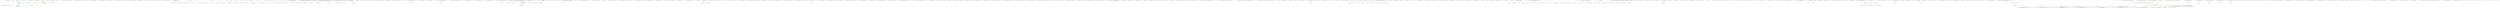 digraph  {
m0_16 [cluster="System.Threading.WaitHandle.WaitOne()", file="AsyncTests.cs", label="Entry System.Threading.WaitHandle.WaitOne()", span="0-0"];
m0_25 [cluster="RestSharp.IntegrationTests.AsyncTests.Can_Perform_GET_Async_Without_Async_Handle()", file="AsyncTests.cs", label="Entry RestSharp.IntegrationTests.AsyncTests.Can_Perform_GET_Async_Without_Async_Handle()", span="34-34"];
m0_26 [cluster="RestSharp.IntegrationTests.AsyncTests.Can_Perform_GET_Async_Without_Async_Handle()", color=green, community=0, file="AsyncTests.cs", label="string baseUrl = ''http://localhost:8080/''", prediction=0, span="36-36"];
m0_27 [cluster="RestSharp.IntegrationTests.AsyncTests.Can_Perform_GET_Async_Without_Async_Handle()", color=green, community=0, file="AsyncTests.cs", label="string val = ''Basic async test''", prediction=0, span="37-37"];
m0_29 [cluster="RestSharp.IntegrationTests.AsyncTests.Can_Perform_GET_Async_Without_Async_Handle()", color=green, community=0, file="AsyncTests.cs", label="SimpleServer.Create(baseUrl, Handlers.EchoValue(val))", prediction=0, span="39-39"];
m0_30 [cluster="RestSharp.IntegrationTests.AsyncTests.Can_Perform_GET_Async_Without_Async_Handle()", color=green, community=0, file="AsyncTests.cs", label="var client = new RestClient(baseUrl)", prediction=0, span="41-41"];
m0_28 [cluster="RestSharp.IntegrationTests.AsyncTests.Can_Perform_GET_Async_Without_Async_Handle()", color=green, community=0, file="AsyncTests.cs", label="var resetEvent = new ManualResetEvent(false)", prediction=0, span="38-38"];
m0_32 [cluster="RestSharp.IntegrationTests.AsyncTests.Can_Perform_GET_Async_Without_Async_Handle()", color=green, community=1, file="AsyncTests.cs", label="client.ExecuteAsync(request, response =>\r\n				{\r\n					Assert.NotNull(response.Content);\r\n					Assert.Equal(val, response.Content);\r\n					\\nresetEvent.Set();\r\n				})", prediction=0, span="44-49"];
m0_31 [cluster="RestSharp.IntegrationTests.AsyncTests.Can_Perform_GET_Async_Without_Async_Handle()", color=green, community=0, file="AsyncTests.cs", label="var request = new RestRequest('''')", prediction=6, span="42-42"];
m0_33 [cluster="RestSharp.IntegrationTests.AsyncTests.Can_Perform_GET_Async_Without_Async_Handle()", file="AsyncTests.cs", label="resetEvent.WaitOne()", span="50-50"];
m0_34 [cluster="RestSharp.IntegrationTests.AsyncTests.Can_Perform_GET_Async_Without_Async_Handle()", file="AsyncTests.cs", label="Exit RestSharp.IntegrationTests.AsyncTests.Can_Perform_GET_Async_Without_Async_Handle()", span="34-34"];
m0_12 [cluster="RestSharp.IntegrationTests.Helpers.SimpleServer.Create(string, System.Action<System.Net.HttpListenerContext>)", file="AsyncTests.cs", label="Entry RestSharp.IntegrationTests.Helpers.SimpleServer.Create(string, System.Action<System.Net.HttpListenerContext>)", span="12-12"];
m0_11 [cluster="RestSharp.IntegrationTests.Helpers.Handlers.EchoValue(string)", file="AsyncTests.cs", label="Entry RestSharp.IntegrationTests.Helpers.Handlers.EchoValue(string)", span="21-21"];
m0_10 [cluster="System.Threading.ManualResetEvent.ManualResetEvent(bool)", file="AsyncTests.cs", label="Entry System.Threading.ManualResetEvent.ManualResetEvent(bool)", span="0-0"];
m0_14 [cluster="RestSharp.RestRequest.RestRequest(string)", file="AsyncTests.cs", label="Entry RestSharp.RestRequest.RestRequest(string)", span="70-70"];
m0_0 [cluster="RestSharp.IntegrationTests.AsyncTests.Can_Perform_GET_Async()", file="AsyncTests.cs", label="Entry RestSharp.IntegrationTests.AsyncTests.Can_Perform_GET_Async()", span="13-13"];
m0_1 [cluster="RestSharp.IntegrationTests.AsyncTests.Can_Perform_GET_Async()", file="AsyncTests.cs", label="string baseUrl = ''http://localhost:8080/''", span="15-15"];
m0_2 [cluster="RestSharp.IntegrationTests.AsyncTests.Can_Perform_GET_Async()", file="AsyncTests.cs", label="string val = ''Basic async test''", span="16-16"];
m0_4 [cluster="RestSharp.IntegrationTests.AsyncTests.Can_Perform_GET_Async()", file="AsyncTests.cs", label="SimpleServer.Create(baseUrl, Handlers.EchoValue(val))", span="18-18"];
m0_5 [cluster="RestSharp.IntegrationTests.AsyncTests.Can_Perform_GET_Async()", file="AsyncTests.cs", label="var client = new RestClient(baseUrl)", span="20-20"];
m0_3 [cluster="RestSharp.IntegrationTests.AsyncTests.Can_Perform_GET_Async()", file="AsyncTests.cs", label="var resetEvent = new ManualResetEvent(false)", span="17-17"];
m0_7 [cluster="RestSharp.IntegrationTests.AsyncTests.Can_Perform_GET_Async()", color=green, community=0, file="AsyncTests.cs", label="client.ExecuteAsync(request, (asyncHandle, response) =>\r\n				{\r\n					Assert.NotNull(response.Content);\r\n					Assert.Equal(\\nval, response.Content);\r\n					resetEvent.Set();\r\n				})", prediction=0, span="23-28"];
m0_8 [cluster="RestSharp.IntegrationTests.AsyncTests.Can_Perform_GET_Async()", color=green, community=0, file="AsyncTests.cs", label="resetEvent.WaitOne()", prediction=0, span="29-29"];
m0_6 [cluster="RestSharp.IntegrationTests.AsyncTests.Can_Perform_GET_Async()", file="AsyncTests.cs", label="var request = new RestRequest('''')", span="21-21"];
m0_9 [cluster="RestSharp.IntegrationTests.AsyncTests.Can_Perform_GET_Async()", file="AsyncTests.cs", label="Exit RestSharp.IntegrationTests.AsyncTests.Can_Perform_GET_Async()", span="13-13"];
m0_24 [cluster="System.Threading.EventWaitHandle.Set()", file="AsyncTests.cs", label="Entry System.Threading.EventWaitHandle.Set()", span="0-0"];
m0_35 [cluster="lambda expression", file="AsyncTests.cs", label="Entry lambda expression", span="44-49"];
m0_19 [cluster="lambda expression", color=green, community=0, file="AsyncTests.cs", label="Assert.Equal(val, response.Content)", prediction=0, span="26-26"];
m0_20 [cluster="lambda expression", color=green, community=0, file="AsyncTests.cs", label="resetEvent.Set()", prediction=0, span="27-27"];
m0_17 [cluster="lambda expression", file="AsyncTests.cs", label="Entry lambda expression", span="23-28"];
m0_18 [cluster="lambda expression", color=green, community=0, file="AsyncTests.cs", label="Assert.NotNull(response.Content)", prediction=11, span="25-25"];
m0_21 [cluster="lambda expression", file="AsyncTests.cs", label="Exit lambda expression", span="23-28"];
m0_39 [cluster="lambda expression", file="AsyncTests.cs", label="Exit lambda expression", span="44-49"];
m0_13 [cluster="RestSharp.RestClient.RestClient(string)", file="AsyncTests.cs", label="Entry RestSharp.RestClient.RestClient(string)", span="69-69"];
m1_34 [cluster="RestSharp.Http.ConfigureAsyncWebRequest(string, System.Uri)", file="Http.Async.cs", label="Entry RestSharp.Http.ConfigureAsyncWebRequest(string, System.Uri)", span="312-312"];
m1_161 [cluster="RestSharp.Http.ConfigureAsyncWebRequest(string, System.Uri)", file="Http.Async.cs", label="var webRequest = (HttpWebRequest)WebRequest.Create(url)", span="318-318"];
m1_165 [cluster="RestSharp.Http.ConfigureAsyncWebRequest(string, System.Uri)", file="Http.Async.cs", label="webRequest.Method = method", span="324-324"];
m1_162 [cluster="RestSharp.Http.ConfigureAsyncWebRequest(string, System.Uri)", file="Http.Async.cs", label="webRequest.UseDefaultCredentials = false", span="319-319"];
m1_163 [cluster="RestSharp.Http.ConfigureAsyncWebRequest(string, System.Uri)", file="Http.Async.cs", label="AppendHeaders(webRequest)", span="321-321"];
m1_164 [cluster="RestSharp.Http.ConfigureAsyncWebRequest(string, System.Uri)", file="Http.Async.cs", label="AppendCookies(webRequest)", span="322-322"];
m1_167 [cluster="RestSharp.Http.ConfigureAsyncWebRequest(string, System.Uri)", file="Http.Async.cs", label="webRequest.ContentLength = 0", span="332-332"];
m1_169 [cluster="RestSharp.Http.ConfigureAsyncWebRequest(string, System.Uri)", file="Http.Async.cs", label="webRequest.Credentials = Credentials", span="338-338"];
m1_171 [cluster="RestSharp.Http.ConfigureAsyncWebRequest(string, System.Uri)", file="Http.Async.cs", label="webRequest.UserAgent = UserAgent", span="344-344"];
m1_172 [cluster="RestSharp.Http.ConfigureAsyncWebRequest(string, System.Uri)", file="Http.Async.cs", label="webRequest.AllowAutoRedirect = FollowRedirects", span="374-374"];
m1_173 [cluster="RestSharp.Http.ConfigureAsyncWebRequest(string, System.Uri)", file="Http.Async.cs", label="return webRequest;", span="376-376"];
m1_166 [cluster="RestSharp.Http.ConfigureAsyncWebRequest(string, System.Uri)", file="Http.Async.cs", label="!HasFiles", span="330-330"];
m1_168 [cluster="RestSharp.Http.ConfigureAsyncWebRequest(string, System.Uri)", file="Http.Async.cs", label="Credentials != null", span="336-336"];
m1_170 [cluster="RestSharp.Http.ConfigureAsyncWebRequest(string, System.Uri)", file="Http.Async.cs", label="UserAgent.HasValue()", span="342-342"];
m1_174 [cluster="RestSharp.Http.ConfigureAsyncWebRequest(string, System.Uri)", file="Http.Async.cs", label="Exit RestSharp.Http.ConfigureAsyncWebRequest(string, System.Uri)", span="312-312"];
m1_99 [cluster="RestSharp.Http.RequestStreamCallback(System.IAsyncResult, System.Action<RestSharp.HttpResponse>)", color=green, community=0, file="Http.Async.cs", label="WriteStringTo(requestStream, RequestBody)", prediction=12, span="189-189"];
m1_57 [cluster="RestSharp.Http.WriteRequestBodyAsync(System.Net.HttpWebRequest, System.Action<RestSharp.HttpResponse>)", file="Http.Async.cs", label="Entry RestSharp.Http.WriteRequestBodyAsync(System.Net.HttpWebRequest, System.Action<RestSharp.HttpResponse>)", span="121-121"];
m1_58 [cluster="RestSharp.Http.WriteRequestBodyAsync(System.Net.HttpWebRequest, System.Action<RestSharp.HttpResponse>)", file="Http.Async.cs", label="IAsyncResult asyncResult", span="123-123"];
m1_63 [cluster="RestSharp.Http.WriteRequestBodyAsync(System.Net.HttpWebRequest, System.Action<RestSharp.HttpResponse>)", file="Http.Async.cs", label="asyncResult = webRequest.BeginGetResponse(r => ResponseCallback(r, callback), webRequest)", span="136-136"];
m1_59 [cluster="RestSharp.Http.WriteRequestBodyAsync(System.Net.HttpWebRequest, System.Action<RestSharp.HttpResponse>)", file="Http.Async.cs", label="_timeoutState = new TimeOutState { Request = webRequest }", span="124-124"];
m1_61 [cluster="RestSharp.Http.WriteRequestBodyAsync(System.Net.HttpWebRequest, System.Action<RestSharp.HttpResponse>)", file="Http.Async.cs", label="webRequest.ContentLength = CalculateContentLength()", span="129-129"];
m1_62 [cluster="RestSharp.Http.WriteRequestBodyAsync(System.Net.HttpWebRequest, System.Action<RestSharp.HttpResponse>)", file="Http.Async.cs", label="asyncResult = webRequest.BeginGetRequestStream(result => RequestStreamCallback(result, callback), webRequest)", span="131-131"];
m1_60 [cluster="RestSharp.Http.WriteRequestBodyAsync(System.Net.HttpWebRequest, System.Action<RestSharp.HttpResponse>)", file="Http.Async.cs", label="HasBody || HasFiles", span="126-126"];
m1_64 [cluster="RestSharp.Http.WriteRequestBodyAsync(System.Net.HttpWebRequest, System.Action<RestSharp.HttpResponse>)", file="Http.Async.cs", label="SetTimeout(asyncResult, _timeoutState)", span="139-139"];
m1_65 [cluster="RestSharp.Http.WriteRequestBodyAsync(System.Net.HttpWebRequest, System.Action<RestSharp.HttpResponse>)", file="Http.Async.cs", label="Exit RestSharp.Http.WriteRequestBodyAsync(System.Net.HttpWebRequest, System.Action<RestSharp.HttpResponse>)", span="121-121"];
m1_88 [cluster="RestSharp.Http.GetMultipartFileHeader(RestSharp.HttpFile)", file="Http.Async.cs", label="Entry RestSharp.Http.GetMultipartFileHeader(RestSharp.HttpFile)", span="185-185"];
m1_89 [cluster="RestSharp.Http.GetMultipartFormData(RestSharp.HttpParameter)", file="Http.Async.cs", label="Entry RestSharp.Http.GetMultipartFormData(RestSharp.HttpParameter)", span="191-191"];
m1_100 [cluster="RestSharp.Http.RequestStreamCallback(System.IAsyncResult, System.Action<RestSharp.HttpResponse>)", color=green, community=0, file="Http.Async.cs", label=WebException, prediction=13, span="193-193"];
m1_131 [cluster="System.Net.HttpWebRequest.EndGetResponse(System.IAsyncResult)", file="Http.Async.cs", label="Entry System.Net.HttpWebRequest.EndGetResponse(System.IAsyncResult)", span="0-0"];
m1_101 [cluster="RestSharp.Http.RequestStreamCallback(System.IAsyncResult, System.Action<RestSharp.HttpResponse>)", color=green, community=0, file="Http.Async.cs", label="ex.Status == WebExceptionStatus.RequestCanceled", prediction=12, span="195-195"];
m1_41 [cluster="lambda expression", file="Http.Async.cs", label="ResponseCallback(result, callback)", span="86-86"];
m1_40 [cluster="lambda expression", file="Http.Async.cs", label="Entry lambda expression", span="86-86"];
m1_42 [cluster="lambda expression", file="Http.Async.cs", label="Exit lambda expression", span="86-86"];
m1_154 [cluster="lambda expression", file="Http.Async.cs", label="ExecuteCallback(response, callback)", span="266-266"];
m1_153 [cluster="lambda expression", file="Http.Async.cs", label="ExtractResponseData(response, webResponse)", span="265-265"];
m1_152 [cluster="lambda expression", file="Http.Async.cs", label="Entry lambda expression", span="263-267"];
m1_69 [cluster="lambda expression", file="Http.Async.cs", label="RequestStreamCallback(result, callback)", span="131-131"];
m1_73 [cluster="lambda expression", file="Http.Async.cs", label="ResponseCallback(r, callback)", span="136-136"];
m1_68 [cluster="lambda expression", file="Http.Async.cs", label="Entry lambda expression", span="131-131"];
m1_72 [cluster="lambda expression", file="Http.Async.cs", label="Entry lambda expression", span="136-136"];
m1_70 [cluster="lambda expression", file="Http.Async.cs", label="Exit lambda expression", span="131-131"];
m1_102 [cluster="RestSharp.Http.RequestStreamCallback(System.IAsyncResult, System.Action<RestSharp.HttpResponse>)", color=green, community=0, file="Http.Async.cs", label="var response = new HttpResponse {ResponseStatus = ResponseStatus.TimedOut}", prediction=15, span="197-197"];
m1_74 [cluster="lambda expression", file="Http.Async.cs", label="Exit lambda expression", span="136-136"];
m1_103 [cluster="RestSharp.Http.RequestStreamCallback(System.IAsyncResult, System.Action<RestSharp.HttpResponse>)", color=green, community=0, file="Http.Async.cs", label="ExecuteCallback(response, callback)", prediction=16, span="198-198"];
m1_155 [cluster="lambda expression", file="Http.Async.cs", label="Exit lambda expression", span="263-267"];
m1_156 [cluster="RestSharp.Http.ExtractResponseData(RestSharp.HttpResponse, System.Net.HttpWebResponse)", file="Http.Async.cs", label="Entry RestSharp.Http.ExtractResponseData(RestSharp.HttpResponse, System.Net.HttpWebResponse)", span="301-301"];
m1_36 [cluster="System.Net.HttpWebRequest.BeginGetResponse(System.AsyncCallback, object)", file="Http.Async.cs", label="Entry System.Net.HttpWebRequest.BeginGetResponse(System.AsyncCallback, object)", span="0-0"];
m1_98 [cluster="RestSharp.Http.RequestStreamCallback(System.IAsyncResult, System.Action<RestSharp.HttpResponse>)", color=green, community=0, file="Http.Async.cs", label="WriteMultipartFormData(requestStream)", prediction=12, span="185-185"];
m1_132 [cluster="System.Action<T>.Invoke(T)", file="Http.Async.cs", label="Entry System.Action<T>.Invoke(T)", span="0-0"];
m1_37 [cluster="RestSharp.Http.SetTimeout(System.IAsyncResult, RestSharp.Http.TimeOutState)", file="Http.Async.cs", label="Entry RestSharp.Http.SetTimeout(System.IAsyncResult, RestSharp.Http.TimeOutState)", span="187-187"];
m1_104 [cluster="RestSharp.Http.RequestStreamCallback(System.IAsyncResult, System.Action<RestSharp.HttpResponse>)", color=green, community=0, file="Http.Async.cs", label="return;", prediction=18, span="199-199"];
m1_87 [cluster="System.Text.Encoding.GetByteCount(string)", file="Http.Async.cs", label="Entry System.Text.Encoding.GetByteCount(string)", span="0-0"];
m1_66 [cluster="RestSharp.Http.CalculateContentLength()", file="Http.Async.cs", label="Entry RestSharp.Http.CalculateContentLength()", span="142-142"];
m1_75 [cluster="RestSharp.Http.CalculateContentLength()", file="Http.Async.cs", label="!HasFiles", span="144-144"];
m1_77 [cluster="RestSharp.Http.CalculateContentLength()", file="Http.Async.cs", label="long length = 0", span="150-150"];
m1_76 [cluster="RestSharp.Http.CalculateContentLength()", file="Http.Async.cs", label="return _defaultEncoding.GetByteCount(RequestBody);", span="146-146"];
m1_78 [cluster="RestSharp.Http.CalculateContentLength()", file="Http.Async.cs", label=Files, span="151-151"];
m1_79 [cluster="RestSharp.Http.CalculateContentLength()", file="Http.Async.cs", label="length += _defaultEncoding.GetByteCount(GetMultipartFileHeader(file))", span="153-153"];
m1_83 [cluster="RestSharp.Http.CalculateContentLength()", file="Http.Async.cs", label="length += _defaultEncoding.GetByteCount(GetMultipartFormData(param))", span="160-160"];
m1_84 [cluster="RestSharp.Http.CalculateContentLength()", file="Http.Async.cs", label="length += _defaultEncoding.GetByteCount(GetMultipartFooter())", span="163-163"];
m1_80 [cluster="RestSharp.Http.CalculateContentLength()", file="Http.Async.cs", label="length += file.ContentLength", span="154-154"];
m1_82 [cluster="RestSharp.Http.CalculateContentLength()", file="Http.Async.cs", label=Parameters, span="158-158"];
m1_81 [cluster="RestSharp.Http.CalculateContentLength()", file="Http.Async.cs", label="length += _defaultEncoding.GetByteCount(_lineBreak)", span="155-155"];
m1_85 [cluster="RestSharp.Http.CalculateContentLength()", file="Http.Async.cs", label="return length;", span="164-164"];
m1_86 [cluster="RestSharp.Http.CalculateContentLength()", file="Http.Async.cs", label="Exit RestSharp.Http.CalculateContentLength()", span="142-142"];
m1_71 [cluster="RestSharp.Http.RequestStreamCallback(System.IAsyncResult, System.Action<RestSharp.HttpResponse>)", file="Http.Async.cs", label="Entry RestSharp.Http.RequestStreamCallback(System.IAsyncResult, System.Action<RestSharp.HttpResponse>)", span="167-167"];
m1_106 [cluster="RestSharp.Http.TimeoutCallback(object, bool)", color=green, community=0, file="Http.Async.cs", label="!timedOut", prediction=19, span="199-199"];
m1_96 [cluster="RestSharp.Http.RequestStreamCallback(System.IAsyncResult, System.Action<RestSharp.HttpResponse>)", color=green, community=0, file="Http.Async.cs", label="var requestStream = webRequest.EndGetRequestStream(result)", prediction=12, span="181-181"];
m1_91 [cluster="RestSharp.Http.RequestStreamCallback(System.IAsyncResult, System.Action<RestSharp.HttpResponse>)", file="Http.Async.cs", label="var webRequest = (HttpWebRequest)result.AsyncState", span="169-169"];
m1_92 [cluster="RestSharp.Http.RequestStreamCallback(System.IAsyncResult, System.Action<RestSharp.HttpResponse>)", color=green, community=0, file="Http.Async.cs", label="_timeoutState.TimedOut", prediction=12, span="171-171"];
m1_107 [cluster="RestSharp.Http.TimeoutCallback(object, bool)", color=green, community=0, file="Http.Async.cs", label="return;", prediction=16, span="200-200"];
m1_95 [cluster="RestSharp.Http.RequestStreamCallback(System.IAsyncResult, System.Action<RestSharp.HttpResponse>)", color=green, community=0, file="Http.Async.cs", label="return;", prediction=23, span="175-175"];
m1_97 [cluster="RestSharp.Http.RequestStreamCallback(System.IAsyncResult, System.Action<RestSharp.HttpResponse>)", color=green, community=0, file="Http.Async.cs", label="Exit RestSharp.Http.RequestStreamCallback(System.IAsyncResult, System.Action<RestSharp.HttpResponse>)", prediction=12, span="167-167"];
m1_105 [cluster="RestSharp.Http.TimeoutCallback(object, bool)", color=green, community=0, file="Http.Async.cs", label="Entry RestSharp.Http.TimeoutCallback(object, bool)", prediction=25, span="197-197"];
m1_108 [cluster="RestSharp.Http.TimeoutCallback(object, bool)", color=green, community=0, file="Http.Async.cs", label="var timeoutState = state as TimeOutState", prediction=26, span="202-202"];
m1_43 [cluster="RestSharp.Http.ResponseCallback(System.IAsyncResult, System.Action<RestSharp.HttpResponse>)", file="Http.Async.cs", label="Entry RestSharp.Http.ResponseCallback(System.IAsyncResult, System.Action<RestSharp.HttpResponse>)", span="249-249"];
m1_147 [cluster="RestSharp.Http.ResponseCallback(System.IAsyncResult, System.Action<RestSharp.HttpResponse>)", color=green, community=0, file="Http.Async.cs", label="response.ErrorMessage = ex.Message", prediction=27, span="280-280"];
m1_138 [cluster="RestSharp.Http.ResponseCallback(System.IAsyncResult, System.Action<RestSharp.HttpResponse>)", file="Http.Async.cs", label="ExecuteCallback(response, callback)", span="259-259"];
m1_140 [cluster="RestSharp.Http.ResponseCallback(System.IAsyncResult, System.Action<RestSharp.HttpResponse>)", file="Http.Async.cs", label="GetRawResponseAsync(result, webResponse =>\r\n				{\r\n					ExtractResponseData(response, webResponse);\r\n					ExecuteCallback(\\nresponse, callback);\r\n				})", span="263-267"];
m1_144 [cluster="RestSharp.Http.ResponseCallback(System.IAsyncResult, System.Action<RestSharp.HttpResponse>)", file="Http.Async.cs", label="ExecuteCallback(response, callback)", span="274-274"];
m1_150 [cluster="RestSharp.Http.ResponseCallback(System.IAsyncResult, System.Action<RestSharp.HttpResponse>)", file="Http.Async.cs", label="ExecuteCallback(response, callback)", span="283-283"];
m1_137 [cluster="RestSharp.Http.ResponseCallback(System.IAsyncResult, System.Action<RestSharp.HttpResponse>)", file="Http.Async.cs", label="response.ResponseStatus = ResponseStatus.TimedOut", span="258-258"];
m1_143 [cluster="RestSharp.Http.ResponseCallback(System.IAsyncResult, System.Action<RestSharp.HttpResponse>)", file="Http.Async.cs", label="response.ResponseStatus = ResponseStatus.Aborted", span="273-273"];
m1_148 [cluster="RestSharp.Http.ResponseCallback(System.IAsyncResult, System.Action<RestSharp.HttpResponse>)", file="Http.Async.cs", label="response.ErrorException = ex", span="281-281"];
m1_149 [cluster="RestSharp.Http.ResponseCallback(System.IAsyncResult, System.Action<RestSharp.HttpResponse>)", file="Http.Async.cs", label="response.ResponseStatus = ResponseStatus.Error", span="282-282"];
m1_136 [cluster="RestSharp.Http.ResponseCallback(System.IAsyncResult, System.Action<RestSharp.HttpResponse>)", file="Http.Async.cs", label="_timeoutState.TimedOut", span="256-256"];
m1_139 [cluster="RestSharp.Http.ResponseCallback(System.IAsyncResult, System.Action<RestSharp.HttpResponse>)", file="Http.Async.cs", label="return;", span="260-260"];
m1_141 [cluster="RestSharp.Http.ResponseCallback(System.IAsyncResult, System.Action<RestSharp.HttpResponse>)", file="Http.Async.cs", label=WebException, span="269-269"];
m1_146 [cluster="RestSharp.Http.ResponseCallback(System.IAsyncResult, System.Action<RestSharp.HttpResponse>)", file="Http.Async.cs", label=Exception, span="278-278"];
m1_142 [cluster="RestSharp.Http.ResponseCallback(System.IAsyncResult, System.Action<RestSharp.HttpResponse>)", file="Http.Async.cs", label="ex.Status == WebExceptionStatus.RequestCanceled", span="271-271"];
m1_145 [cluster="RestSharp.Http.ResponseCallback(System.IAsyncResult, System.Action<RestSharp.HttpResponse>)", file="Http.Async.cs", label="return;", span="275-275"];
m1_151 [cluster="RestSharp.Http.ResponseCallback(System.IAsyncResult, System.Action<RestSharp.HttpResponse>)", file="Http.Async.cs", label="Exit RestSharp.Http.ResponseCallback(System.IAsyncResult, System.Action<RestSharp.HttpResponse>)", span="249-249"];
m1_133 [cluster="System.Net.HttpWebResponse.Close()", file="Http.Async.cs", label="Entry System.Net.HttpWebResponse.Close()", span="0-0"];
m1_38 [cluster="RestSharp.HttpResponse.HttpResponse()", file="Http.Async.cs", label="Entry RestSharp.HttpResponse.HttpResponse()", span="33-33"];
m1_7 [cluster="RestSharp.Http.HeadAsync(System.Action<RestSharp.HttpResponse>)", file="Http.Async.cs", label="Entry RestSharp.Http.HeadAsync(System.Action<RestSharp.HttpResponse>)", span="58-58"];
m1_8 [cluster="RestSharp.Http.HeadAsync(System.Action<RestSharp.HttpResponse>)", file="Http.Async.cs", label="return GetStyleMethodInternalAsync(''HEAD'', action);", span="60-60"];
m1_9 [cluster="RestSharp.Http.HeadAsync(System.Action<RestSharp.HttpResponse>)", file="Http.Async.cs", label="Exit RestSharp.Http.HeadAsync(System.Action<RestSharp.HttpResponse>)", span="58-58"];
m1_56 [cluster="RestSharp.Http.PreparePostBody(System.Net.HttpWebRequest)", file="Http.Async.cs", label="Entry RestSharp.Http.PreparePostBody(System.Net.HttpWebRequest)", span="258-258"];
m1_3 [cluster="RestSharp.Http.GetStyleMethodInternalAsync(string, System.Action<RestSharp.HttpResponse>)", file="Http.Async.cs", label="Entry RestSharp.Http.GetStyleMethodInternalAsync(string, System.Action<RestSharp.HttpResponse>)", span="78-78"];
m1_20 [cluster="RestSharp.Http.GetStyleMethodInternalAsync(string, System.Action<RestSharp.HttpResponse>)", file="Http.Async.cs", label="HttpWebRequest webRequest = null", span="80-80"];
m1_22 [cluster="RestSharp.Http.GetStyleMethodInternalAsync(string, System.Action<RestSharp.HttpResponse>)", file="Http.Async.cs", label="webRequest = ConfigureAsyncWebRequest(method, url)", span="84-84"];
m1_24 [cluster="RestSharp.Http.GetStyleMethodInternalAsync(string, System.Action<RestSharp.HttpResponse>)", file="Http.Async.cs", label="var asyncResult = webRequest.BeginGetResponse(result => ResponseCallback(result, callback), webRequest)", span="86-86"];
m1_31 [cluster="RestSharp.Http.GetStyleMethodInternalAsync(string, System.Action<RestSharp.HttpResponse>)", file="Http.Async.cs", label="ExecuteCallback(response, callback)", span="95-95"];
m1_21 [cluster="RestSharp.Http.GetStyleMethodInternalAsync(string, System.Action<RestSharp.HttpResponse>)", file="Http.Async.cs", label="var url = Url", span="83-83"];
m1_23 [cluster="RestSharp.Http.GetStyleMethodInternalAsync(string, System.Action<RestSharp.HttpResponse>)", file="Http.Async.cs", label="_timeoutState = new TimeOutState { Request = webRequest }", span="85-85"];
m1_32 [cluster="RestSharp.Http.GetStyleMethodInternalAsync(string, System.Action<RestSharp.HttpResponse>)", file="Http.Async.cs", label="return webRequest;", span="97-97"];
m1_25 [cluster="RestSharp.Http.GetStyleMethodInternalAsync(string, System.Action<RestSharp.HttpResponse>)", file="Http.Async.cs", label="SetTimeout(asyncResult, _timeoutState)", span="87-87"];
m1_26 [cluster="RestSharp.Http.GetStyleMethodInternalAsync(string, System.Action<RestSharp.HttpResponse>)", file="Http.Async.cs", label=Exception, span="89-89"];
m1_27 [cluster="RestSharp.Http.GetStyleMethodInternalAsync(string, System.Action<RestSharp.HttpResponse>)", file="Http.Async.cs", label="var response = new HttpResponse()", span="91-91"];
m1_28 [cluster="RestSharp.Http.GetStyleMethodInternalAsync(string, System.Action<RestSharp.HttpResponse>)", file="Http.Async.cs", label="response.ErrorMessage = ex.Message", span="92-92"];
m1_29 [cluster="RestSharp.Http.GetStyleMethodInternalAsync(string, System.Action<RestSharp.HttpResponse>)", file="Http.Async.cs", label="response.ErrorException = ex", span="93-93"];
m1_30 [cluster="RestSharp.Http.GetStyleMethodInternalAsync(string, System.Action<RestSharp.HttpResponse>)", file="Http.Async.cs", label="response.ResponseStatus = ResponseStatus.Error", span="94-94"];
m1_33 [cluster="RestSharp.Http.GetStyleMethodInternalAsync(string, System.Action<RestSharp.HttpResponse>)", file="Http.Async.cs", label="Exit RestSharp.Http.GetStyleMethodInternalAsync(string, System.Action<RestSharp.HttpResponse>)", span="78-78"];
m1_17 [cluster="RestSharp.Http.PutAsync(System.Action<RestSharp.HttpResponse>)", file="Http.Async.cs", label="Entry RestSharp.Http.PutAsync(System.Action<RestSharp.HttpResponse>)", span="73-73"];
m1_18 [cluster="RestSharp.Http.PutAsync(System.Action<RestSharp.HttpResponse>)", file="Http.Async.cs", label="return PutPostInternalAsync(''PUT'', action);", span="75-75"];
m1_19 [cluster="RestSharp.Http.PutAsync(System.Action<RestSharp.HttpResponse>)", file="Http.Async.cs", label="Exit RestSharp.Http.PutAsync(System.Action<RestSharp.HttpResponse>)", span="73-73"];
m1_13 [cluster="RestSharp.Http.PostAsync(System.Action<RestSharp.HttpResponse>)", file="Http.Async.cs", label="Entry RestSharp.Http.PostAsync(System.Action<RestSharp.HttpResponse>)", span="68-68"];
m1_14 [cluster="RestSharp.Http.PostAsync(System.Action<RestSharp.HttpResponse>)", file="Http.Async.cs", label="return PutPostInternalAsync(''POST'', action);", span="70-70"];
m1_15 [cluster="RestSharp.Http.PostAsync(System.Action<RestSharp.HttpResponse>)", file="Http.Async.cs", label="Exit RestSharp.Http.PostAsync(System.Action<RestSharp.HttpResponse>)", span="68-68"];
m1_39 [cluster="RestSharp.Http.ExecuteCallback(RestSharp.HttpResponse, System.Action<RestSharp.HttpResponse>)", file="Http.Async.cs", label="Entry RestSharp.Http.ExecuteCallback(RestSharp.HttpResponse, System.Action<RestSharp.HttpResponse>)", span="287-287"];
m1_157 [cluster="RestSharp.Http.ExecuteCallback(RestSharp.HttpResponse, System.Action<RestSharp.HttpResponse>)", file="Http.Async.cs", label="callback(response)", span="294-294"];
m1_158 [cluster="RestSharp.Http.ExecuteCallback(RestSharp.HttpResponse, System.Action<RestSharp.HttpResponse>)", file="Http.Async.cs", label="Exit RestSharp.Http.ExecuteCallback(RestSharp.HttpResponse, System.Action<RestSharp.HttpResponse>)", span="287-287"];
m1_35 [cluster="RestSharp.Http.TimeOutState.TimeOutState()", file="Http.Async.cs", label="Entry RestSharp.Http.TimeOutState.TimeOutState()", span="379-379"];
m1_116 [cluster="System.Net.HttpWebRequest.Abort()", file="Http.Async.cs", label="Entry System.Net.HttpWebRequest.Abort()", span="0-0"];
m1_90 [cluster="RestSharp.Http.GetMultipartFooter()", file="Http.Async.cs", label="Entry RestSharp.Http.GetMultipartFooter()", span="197-197"];
m1_16 [cluster="RestSharp.Http.PutPostInternalAsync(string, System.Action<RestSharp.HttpResponse>)", file="Http.Async.cs", label="Entry RestSharp.Http.PutPostInternalAsync(string, System.Action<RestSharp.HttpResponse>)", span="100-100"];
m1_44 [cluster="RestSharp.Http.PutPostInternalAsync(string, System.Action<RestSharp.HttpResponse>)", file="Http.Async.cs", label="HttpWebRequest webRequest = null", span="102-102"];
m1_45 [cluster="RestSharp.Http.PutPostInternalAsync(string, System.Action<RestSharp.HttpResponse>)", file="Http.Async.cs", label="webRequest = ConfigureAsyncWebRequest(method, Url)", span="105-105"];
m1_47 [cluster="RestSharp.Http.PutPostInternalAsync(string, System.Action<RestSharp.HttpResponse>)", file="Http.Async.cs", label="WriteRequestBodyAsync(webRequest, callback)", span="107-107"];
m1_53 [cluster="RestSharp.Http.PutPostInternalAsync(string, System.Action<RestSharp.HttpResponse>)", file="Http.Async.cs", label="ExecuteCallback(response, callback)", span="115-115"];
m1_46 [cluster="RestSharp.Http.PutPostInternalAsync(string, System.Action<RestSharp.HttpResponse>)", file="Http.Async.cs", label="PreparePostBody(webRequest)", span="106-106"];
m1_54 [cluster="RestSharp.Http.PutPostInternalAsync(string, System.Action<RestSharp.HttpResponse>)", file="Http.Async.cs", label="return webRequest;", span="118-118"];
m1_48 [cluster="RestSharp.Http.PutPostInternalAsync(string, System.Action<RestSharp.HttpResponse>)", file="Http.Async.cs", label=Exception, span="109-109"];
m1_49 [cluster="RestSharp.Http.PutPostInternalAsync(string, System.Action<RestSharp.HttpResponse>)", file="Http.Async.cs", label="var response = new HttpResponse()", span="111-111"];
m1_50 [cluster="RestSharp.Http.PutPostInternalAsync(string, System.Action<RestSharp.HttpResponse>)", file="Http.Async.cs", label="response.ErrorMessage = ex.Message", span="112-112"];
m1_51 [cluster="RestSharp.Http.PutPostInternalAsync(string, System.Action<RestSharp.HttpResponse>)", file="Http.Async.cs", label="response.ErrorException = ex", span="113-113"];
m1_52 [cluster="RestSharp.Http.PutPostInternalAsync(string, System.Action<RestSharp.HttpResponse>)", file="Http.Async.cs", label="response.ResponseStatus = ResponseStatus.Error", span="114-114"];
m1_55 [cluster="RestSharp.Http.PutPostInternalAsync(string, System.Action<RestSharp.HttpResponse>)", file="Http.Async.cs", label="Exit RestSharp.Http.PutPostInternalAsync(string, System.Action<RestSharp.HttpResponse>)", span="100-100"];
m1_176 [cluster="RestSharp.Http.AppendHeaders(System.Net.HttpWebRequest)", file="Http.Async.cs", label="Entry RestSharp.Http.AppendHeaders(System.Net.HttpWebRequest)", span="206-206"];
m1_4 [cluster="RestSharp.Http.GetAsync(System.Action<RestSharp.HttpResponse>)", file="Http.Async.cs", label="Entry RestSharp.Http.GetAsync(System.Action<RestSharp.HttpResponse>)", span="53-53"];
m1_5 [cluster="RestSharp.Http.GetAsync(System.Action<RestSharp.HttpResponse>)", file="Http.Async.cs", label="return GetStyleMethodInternalAsync(''GET'', action);", span="55-55"];
m1_6 [cluster="RestSharp.Http.GetAsync(System.Action<RestSharp.HttpResponse>)", file="Http.Async.cs", label="Exit RestSharp.Http.GetAsync(System.Action<RestSharp.HttpResponse>)", span="53-53"];
m1_178 [cluster="string.HasValue()", file="Http.Async.cs", label="Entry string.HasValue()", span="76-76"];
m1_67 [cluster="System.Net.HttpWebRequest.BeginGetRequestStream(System.AsyncCallback, object)", file="Http.Async.cs", label="Entry System.Net.HttpWebRequest.BeginGetRequestStream(System.AsyncCallback, object)", span="0-0"];
m1_177 [cluster="RestSharp.Http.AppendCookies(System.Net.HttpWebRequest)", file="Http.Async.cs", label="Entry RestSharp.Http.AppendCookies(System.Net.HttpWebRequest)", span="225-225"];
m1_159 [cluster="RestSharp.Http.AddAsyncHeaderActions()", file="Http.Async.cs", label="Entry RestSharp.Http.AddAsyncHeaderActions()", span="300-300"];
m1_160 [cluster="RestSharp.Http.AddAsyncHeaderActions()", file="Http.Async.cs", label="Exit RestSharp.Http.AddAsyncHeaderActions()", span="300-300"];
m1_109 [cluster="RestSharp.Http.TimeoutCallback(object, bool)", file="Http.Async.cs", label="timeoutState == null", span="204-204"];
m1_111 [cluster="RestSharp.Http.TimeoutCallback(object, bool)", file="Http.Async.cs", label=timeoutState, span="209-209"];
m1_112 [cluster="RestSharp.Http.TimeoutCallback(object, bool)", file="Http.Async.cs", label="timeoutState.TimedOut = true", span="211-211"];
m1_113 [cluster="RestSharp.Http.TimeoutCallback(object, bool)", file="Http.Async.cs", label="timeoutState.Request != null", span="214-214"];
m1_114 [cluster="RestSharp.Http.TimeoutCallback(object, bool)", file="Http.Async.cs", label="timeoutState.Request.Abort()", span="216-216"];
m1_110 [cluster="RestSharp.Http.TimeoutCallback(object, bool)", file="Http.Async.cs", label="return;", span="206-206"];
m1_115 [cluster="RestSharp.Http.TimeoutCallback(object, bool)", file="Http.Async.cs", label="Exit RestSharp.Http.TimeoutCallback(object, bool)", span="197-197"];
m1_10 [cluster="RestSharp.Http.OptionsAsync(System.Action<RestSharp.HttpResponse>)", file="Http.Async.cs", label="Entry RestSharp.Http.OptionsAsync(System.Action<RestSharp.HttpResponse>)", span="63-63"];
m1_11 [cluster="RestSharp.Http.OptionsAsync(System.Action<RestSharp.HttpResponse>)", file="Http.Async.cs", label="return GetStyleMethodInternalAsync(''OPTIONS'', action);", span="65-65"];
m1_12 [cluster="RestSharp.Http.OptionsAsync(System.Action<RestSharp.HttpResponse>)", file="Http.Async.cs", label="Exit RestSharp.Http.OptionsAsync(System.Action<RestSharp.HttpResponse>)", span="63-63"];
m1_0 [cluster="RestSharp.Http.DeleteAsync(System.Action<RestSharp.HttpResponse>)", file="Http.Async.cs", label="Entry RestSharp.Http.DeleteAsync(System.Action<RestSharp.HttpResponse>)", span="48-48"];
m1_1 [cluster="RestSharp.Http.DeleteAsync(System.Action<RestSharp.HttpResponse>)", file="Http.Async.cs", label="return GetStyleMethodInternalAsync(''DELETE'', action);", span="50-50"];
m1_2 [cluster="RestSharp.Http.DeleteAsync(System.Action<RestSharp.HttpResponse>)", file="Http.Async.cs", label="Exit RestSharp.Http.DeleteAsync(System.Action<RestSharp.HttpResponse>)", span="48-48"];
m1_117 [cluster="RestSharp.Http.GetRawResponseAsync(System.IAsyncResult, System.Action<System.Net.HttpWebResponse>)", file="Http.Async.cs", label="Entry RestSharp.Http.GetRawResponseAsync(System.IAsyncResult, System.Action<System.Net.HttpWebResponse>)", span="220-220"];
m1_118 [cluster="RestSharp.Http.GetRawResponseAsync(System.IAsyncResult, System.Action<System.Net.HttpWebResponse>)", file="Http.Async.cs", label="var response = new HttpResponse()", span="222-222"];
m1_121 [cluster="RestSharp.Http.GetRawResponseAsync(System.IAsyncResult, System.Action<System.Net.HttpWebResponse>)", file="Http.Async.cs", label="var webRequest = (HttpWebRequest)result.AsyncState", span="229-229"];
m1_122 [cluster="RestSharp.Http.GetRawResponseAsync(System.IAsyncResult, System.Action<System.Net.HttpWebResponse>)", file="Http.Async.cs", label="raw = webRequest.EndGetResponse(result) as HttpWebResponse", span="230-230"];
m1_128 [cluster="RestSharp.Http.GetRawResponseAsync(System.IAsyncResult, System.Action<System.Net.HttpWebResponse>)", file="Http.Async.cs", label="callback(raw)", span="245-245"];
m1_119 [cluster="RestSharp.Http.GetRawResponseAsync(System.IAsyncResult, System.Action<System.Net.HttpWebResponse>)", file="Http.Async.cs", label="response.ResponseStatus = ResponseStatus.None", span="223-223"];
m1_120 [cluster="RestSharp.Http.GetRawResponseAsync(System.IAsyncResult, System.Action<System.Net.HttpWebResponse>)", file="Http.Async.cs", label="HttpWebResponse raw = null", span="225-225"];
m1_123 [cluster="RestSharp.Http.GetRawResponseAsync(System.IAsyncResult, System.Action<System.Net.HttpWebResponse>)", file="Http.Async.cs", label=WebException, span="232-232"];
m1_129 [cluster="RestSharp.Http.GetRawResponseAsync(System.IAsyncResult, System.Action<System.Net.HttpWebResponse>)", file="Http.Async.cs", label="raw.Close()", span="246-246"];
m1_124 [cluster="RestSharp.Http.GetRawResponseAsync(System.IAsyncResult, System.Action<System.Net.HttpWebResponse>)", file="Http.Async.cs", label="ex.Status == WebExceptionStatus.RequestCanceled", span="234-234"];
m1_125 [cluster="RestSharp.Http.GetRawResponseAsync(System.IAsyncResult, System.Action<System.Net.HttpWebResponse>)", file="Http.Async.cs", label="throw ex;", span="236-236"];
m1_126 [cluster="RestSharp.Http.GetRawResponseAsync(System.IAsyncResult, System.Action<System.Net.HttpWebResponse>)", file="Http.Async.cs", label="ex.Response is HttpWebResponse", span="239-239"];
m1_127 [cluster="RestSharp.Http.GetRawResponseAsync(System.IAsyncResult, System.Action<System.Net.HttpWebResponse>)", file="Http.Async.cs", label="raw = ex.Response as HttpWebResponse", span="241-241"];
m1_130 [cluster="RestSharp.Http.GetRawResponseAsync(System.IAsyncResult, System.Action<System.Net.HttpWebResponse>)", file="Http.Async.cs", label="Exit RestSharp.Http.GetRawResponseAsync(System.IAsyncResult, System.Action<System.Net.HttpWebResponse>)", span="220-220"];
m1_175 [cluster="System.Net.WebRequest.Create(System.Uri)", file="Http.Async.cs", label="Entry System.Net.WebRequest.Create(System.Uri)", span="0-0"];
m2_0 [cluster="RestSharp.IRestClient.ExecuteAsync(RestSharp.RestRequest, System.Action<RestSharp.RestRequestAsyncHandle, RestSharp.RestResponse>)", file="IRestClient.cs", label="Entry RestSharp.IRestClient.ExecuteAsync(RestSharp.RestRequest, System.Action<RestSharp.RestRequestAsyncHandle, RestSharp.RestResponse>)", span="52-52"];
m2_1 [cluster="RestSharp.IRestClient.ExecuteAsync(RestSharp.RestRequest, System.Action<RestSharp.RestRequestAsyncHandle, RestSharp.RestResponse>)", file="IRestClient.cs", label="Exit RestSharp.IRestClient.ExecuteAsync(RestSharp.RestRequest, System.Action<RestSharp.RestRequestAsyncHandle, RestSharp.RestResponse>)", span="52-52"];
m2_2 [cluster="RestSharp.IRestClient.ExecuteAsync<T>(RestSharp.RestRequest, System.Action<RestSharp.RestRequestAsyncHandle, RestSharp.RestResponse<\\nT>>)", file="IRestClient.cs", label="Entry RestSharp.IRestClient.ExecuteAsync<T>(RestSharp.RestRequest, System.Action<RestSharp.RestRequestAsyncHandle, RestSharp.RestResponse<\\nT>>)", span="57-57"];
m2_3 [cluster="RestSharp.IRestClient.ExecuteAsync<T>(RestSharp.RestRequest, System.Action<RestSharp.RestRequestAsyncHandle, RestSharp.RestResponse<\\nT>>)", file="IRestClient.cs", label="Exit RestSharp.IRestClient.ExecuteAsync<T>(RestSharp.RestRequest, System.Action<RestSharp.RestRequestAsyncHandle, RestSharp.RestResponse<\\nT>>)", span="57-57"];
m3_111 [cluster="System.Type.GetProperties()", file="JsonDeserializer.cs", label="Entry System.Type.GetProperties()", span="0-0"];
m3_156 [cluster="System.Activator.CreateInstance(System.Type)", file="JsonDeserializer.cs", label="Entry System.Activator.CreateInstance(System.Type)", span="0-0"];
m3_122 [cluster="string.Replace(string, string)", file="JsonDeserializer.cs", label="Entry string.Replace(string, string)", span="0-0"];
m3_132 [cluster="System.Guid.Guid(string)", file="JsonDeserializer.cs", label="Entry System.Guid.Guid(string)", span="0-0"];
m3_129 [cluster="string.ParseJsonDate(System.Globalization.CultureInfo)", file="JsonDeserializer.cs", label="Entry string.ParseJsonDate(System.Globalization.CultureInfo)", span="96-96"];
m3_134 [cluster="lambda expression", file="JsonDeserializer.cs", label="Entry lambda expression", span="86-86"];
m3_135 [cluster="lambda expression", file="JsonDeserializer.cs", label="p.CanWrite", span="86-86"];
m3_136 [cluster="lambda expression", file="JsonDeserializer.cs", label="Exit lambda expression", span="86-86"];
m3_126 [cluster="System.DateTime.ParseExact(string, string, System.IFormatProvider)", file="JsonDeserializer.cs", label="Entry System.DateTime.ParseExact(string, string, System.IFormatProvider)", span="0-0"];
m3_20 [cluster="object.GetType()", file="JsonDeserializer.cs", label="Entry object.GetType()", span="0-0"];
m3_131 [cluster="string.IsNullOrEmpty(string)", file="JsonDeserializer.cs", label="Entry string.IsNullOrEmpty(string)", span="0-0"];
m3_3 [cluster="RestSharp.Deserializers.JsonDeserializer.Deserialize<T>(RestSharp.RestResponse)", file="JsonDeserializer.cs", label="Entry RestSharp.Deserializers.JsonDeserializer.Deserialize<T>(RestSharp.RestResponse)", span="39-39"];
m3_4 [cluster="RestSharp.Deserializers.JsonDeserializer.Deserialize<T>(RestSharp.RestResponse)", file="JsonDeserializer.cs", label="var target = new T()", span="41-41"];
m3_8 [cluster="RestSharp.Deserializers.JsonDeserializer.Deserialize<T>(RestSharp.RestResponse)", file="JsonDeserializer.cs", label="var root = FindRoot(response.Content)", span="49-49"];
m3_10 [cluster="RestSharp.Deserializers.JsonDeserializer.Deserialize<T>(RestSharp.RestResponse)", file="JsonDeserializer.cs", label="JArray json = JArray.Parse(response.Content)", span="54-54"];
m3_13 [cluster="RestSharp.Deserializers.JsonDeserializer.Deserialize<T>(RestSharp.RestResponse)", file="JsonDeserializer.cs", label="var root = FindRoot(response.Content)", span="60-60"];
m3_15 [cluster="RestSharp.Deserializers.JsonDeserializer.Deserialize<T>(RestSharp.RestResponse)", file="JsonDeserializer.cs", label="var root = FindRoot(response.Content)", span="65-65"];
m3_5 [cluster="RestSharp.Deserializers.JsonDeserializer.Deserialize<T>(RestSharp.RestResponse)", file="JsonDeserializer.cs", label="target is IList", span="43-43"];
m3_6 [cluster="RestSharp.Deserializers.JsonDeserializer.Deserialize<T>(RestSharp.RestResponse)", file="JsonDeserializer.cs", label="var objType = target.GetType()", span="45-45"];
m3_12 [cluster="RestSharp.Deserializers.JsonDeserializer.Deserialize<T>(RestSharp.RestResponse)", file="JsonDeserializer.cs", label="target is IDictionary", span="58-58"];
m3_14 [cluster="RestSharp.Deserializers.JsonDeserializer.Deserialize<T>(RestSharp.RestResponse)", file="JsonDeserializer.cs", label="target = (T)BuildDictionary(target.GetType(), root.Children())", span="61-61"];
m3_16 [cluster="RestSharp.Deserializers.JsonDeserializer.Deserialize<T>(RestSharp.RestResponse)", file="JsonDeserializer.cs", label="Map(target, root)", span="66-66"];
m3_17 [cluster="RestSharp.Deserializers.JsonDeserializer.Deserialize<T>(RestSharp.RestResponse)", file="JsonDeserializer.cs", label="return target;", span="69-69"];
m3_7 [cluster="RestSharp.Deserializers.JsonDeserializer.Deserialize<T>(RestSharp.RestResponse)", file="JsonDeserializer.cs", label="RootElement.HasValue()", span="47-47"];
m3_9 [cluster="RestSharp.Deserializers.JsonDeserializer.Deserialize<T>(RestSharp.RestResponse)", file="JsonDeserializer.cs", label="target = (T)BuildList(objType, root.Children())", span="50-50"];
m3_11 [cluster="RestSharp.Deserializers.JsonDeserializer.Deserialize<T>(RestSharp.RestResponse)", file="JsonDeserializer.cs", label="target = (T)BuildList(objType, json.Root.Children())", span="55-55"];
m3_18 [cluster="RestSharp.Deserializers.JsonDeserializer.Deserialize<T>(RestSharp.RestResponse)", file="JsonDeserializer.cs", label="Exit RestSharp.Deserializers.JsonDeserializer.Deserialize<T>(RestSharp.RestResponse)", span="39-39"];
m3_130 [cluster="decimal.Parse(string, System.IFormatProvider)", file="JsonDeserializer.cs", label="Entry decimal.Parse(string, System.IFormatProvider)", span="0-0"];
m3_117 [cluster="string.ToLower()", file="JsonDeserializer.cs", label="Entry string.ToLower()", span="0-0"];
m3_125 [cluster="System.Uri.Uri(string, System.UriKind)", file="JsonDeserializer.cs", label="Entry System.Uri.Uri(string, System.UriKind)", span="0-0"];
m3_166 [cluster="System.Type.GetGenericArguments()", file="JsonDeserializer.cs", label="Entry System.Type.GetGenericArguments()", span="0-0"];
m3_22 [cluster="RestSharp.Deserializers.JsonDeserializer.FindRoot(string)", file="JsonDeserializer.cs", label="Entry RestSharp.Deserializers.JsonDeserializer.FindRoot(string)", span="72-72"];
m3_28 [cluster="RestSharp.Deserializers.JsonDeserializer.FindRoot(string)", file="JsonDeserializer.cs", label="JObject json = JObject.Parse(content)", span="74-74"];
m3_29 [cluster="RestSharp.Deserializers.JsonDeserializer.FindRoot(string)", file="JsonDeserializer.cs", label="JToken root = json.Root", span="75-75"];
m3_31 [cluster="RestSharp.Deserializers.JsonDeserializer.FindRoot(string)", file="JsonDeserializer.cs", label="root = json.SelectToken(RootElement)", span="78-78"];
m3_30 [cluster="RestSharp.Deserializers.JsonDeserializer.FindRoot(string)", file="JsonDeserializer.cs", label="RootElement.HasValue()", span="77-77"];
m3_32 [cluster="RestSharp.Deserializers.JsonDeserializer.FindRoot(string)", file="JsonDeserializer.cs", label="return root;", span="80-80"];
m3_33 [cluster="RestSharp.Deserializers.JsonDeserializer.FindRoot(string)", file="JsonDeserializer.cs", label="Exit RestSharp.Deserializers.JsonDeserializer.FindRoot(string)", span="72-72"];
m3_27 [cluster="RestSharp.Deserializers.JsonDeserializer.Map(object, JToken)", file="JsonDeserializer.cs", label="Entry RestSharp.Deserializers.JsonDeserializer.Map(object, JToken)", span="83-83"];
m3_35 [cluster="RestSharp.Deserializers.JsonDeserializer.Map(object, JToken)", file="JsonDeserializer.cs", label="var objType = x.GetType()", span="85-85"];
m3_40 [cluster="RestSharp.Deserializers.JsonDeserializer.Map(object, JToken)", file="JsonDeserializer.cs", label="var value = json[name]", span="93-93"];
m3_44 [cluster="RestSharp.Deserializers.JsonDeserializer.Map(object, JToken)", file="JsonDeserializer.cs", label="value = json[actualName]", span="100-100"];
m3_47 [cluster="RestSharp.Deserializers.JsonDeserializer.Map(object, JToken)", file="JsonDeserializer.cs", label="value = json[actualName]", span="107-107"];
m3_50 [cluster="RestSharp.Deserializers.JsonDeserializer.Map(object, JToken)", file="JsonDeserializer.cs", label="value = json[actualName]", span="114-114"];
m3_53 [cluster="RestSharp.Deserializers.JsonDeserializer.Map(object, JToken)", file="JsonDeserializer.cs", label="value = json[actualName]", span="121-121"];
m3_56 [cluster="RestSharp.Deserializers.JsonDeserializer.Map(object, JToken)", file="JsonDeserializer.cs", label="value = json[actualName]", span="128-128"];
m3_59 [cluster="RestSharp.Deserializers.JsonDeserializer.Map(object, JToken)", file="JsonDeserializer.cs", label="value = json[actualName]", span="135-135"];
m3_65 [cluster="RestSharp.Deserializers.JsonDeserializer.Map(object, JToken)", file="JsonDeserializer.cs", label="prop.SetValue(x, tmpVal.ChangeType(type), null)", span="154-154"];
m3_69 [cluster="RestSharp.Deserializers.JsonDeserializer.Map(object, JToken)", file="JsonDeserializer.cs", label="prop.SetValue(x, converted, null)", span="160-160"];
m3_73 [cluster="RestSharp.Deserializers.JsonDeserializer.Map(object, JToken)", file="JsonDeserializer.cs", label="prop.SetValue(x, uri, null)", span="166-166"];
m3_76 [cluster="RestSharp.Deserializers.JsonDeserializer.Map(object, JToken)", file="JsonDeserializer.cs", label="prop.SetValue(x, raw, null)", span="171-171"];
m3_86 [cluster="RestSharp.Deserializers.JsonDeserializer.Map(object, JToken)", file="JsonDeserializer.cs", label="prop.SetValue(x, dt, null)", span="192-192"];
m3_88 [cluster="RestSharp.Deserializers.JsonDeserializer.Map(object, JToken)", file="JsonDeserializer.cs", label="prop.SetValue(x, (DateTimeOffset)dt, null)", span="194-194"];
m3_91 [cluster="RestSharp.Deserializers.JsonDeserializer.Map(object, JToken)", file="JsonDeserializer.cs", label="prop.SetValue(x, dec, null)", span="199-199"];
m3_95 [cluster="RestSharp.Deserializers.JsonDeserializer.Map(object, JToken)", file="JsonDeserializer.cs", label="prop.SetValue(x, guid, null)", span="205-205"];
m3_100 [cluster="RestSharp.Deserializers.JsonDeserializer.Map(object, JToken)", file="JsonDeserializer.cs", label="prop.SetValue(x, list, null)", span="213-213"];
m3_105 [cluster="RestSharp.Deserializers.JsonDeserializer.Map(object, JToken)", file="JsonDeserializer.cs", label="prop.SetValue(x, dict, null)", span="223-223"];
m3_106 [cluster="RestSharp.Deserializers.JsonDeserializer.Map(object, JToken)", file="JsonDeserializer.cs", label="var item = CreateAndMap(type, json[actualName])", span="229-229"];
m3_107 [cluster="RestSharp.Deserializers.JsonDeserializer.Map(object, JToken)", file="JsonDeserializer.cs", label="prop.SetValue(x, item, null)", span="230-230"];
m3_108 [cluster="RestSharp.Deserializers.JsonDeserializer.Map(object, JToken)", file="JsonDeserializer.cs", label="var item = CreateAndMap(type, json[actualName])", span="236-236"];
m3_109 [cluster="RestSharp.Deserializers.JsonDeserializer.Map(object, JToken)", file="JsonDeserializer.cs", label="prop.SetValue(x, item, null)", span="237-237"];
m3_36 [cluster="RestSharp.Deserializers.JsonDeserializer.Map(object, JToken)", file="JsonDeserializer.cs", label="var props = objType.GetProperties().Where(p => p.CanWrite).ToList()", span="86-86"];
m3_37 [cluster="RestSharp.Deserializers.JsonDeserializer.Map(object, JToken)", file="JsonDeserializer.cs", label=props, span="88-88"];
m3_38 [cluster="RestSharp.Deserializers.JsonDeserializer.Map(object, JToken)", file="JsonDeserializer.cs", label="var type = prop.PropertyType", span="90-90"];
m3_39 [cluster="RestSharp.Deserializers.JsonDeserializer.Map(object, JToken)", file="JsonDeserializer.cs", label="var name = prop.Name", span="92-92"];
m3_61 [cluster="RestSharp.Deserializers.JsonDeserializer.Map(object, JToken)", file="JsonDeserializer.cs", label="type.IsGenericType && type.GetGenericTypeDefinition() == typeof(Nullable<>)", span="144-144"];
m3_62 [cluster="RestSharp.Deserializers.JsonDeserializer.Map(object, JToken)", file="JsonDeserializer.cs", label="type = type.GetGenericArguments()[0]", span="146-146"];
m3_63 [cluster="RestSharp.Deserializers.JsonDeserializer.Map(object, JToken)", file="JsonDeserializer.cs", label="type.IsPrimitive", span="149-149"];
m3_66 [cluster="RestSharp.Deserializers.JsonDeserializer.Map(object, JToken)", file="JsonDeserializer.cs", label="type.IsEnum", span="156-156"];
m3_68 [cluster="RestSharp.Deserializers.JsonDeserializer.Map(object, JToken)", file="JsonDeserializer.cs", label="var converted = Enum.Parse(type, raw, false)", span="159-159"];
m3_70 [cluster="RestSharp.Deserializers.JsonDeserializer.Map(object, JToken)", file="JsonDeserializer.cs", label="type == typeof(Uri)", span="162-162"];
m3_74 [cluster="RestSharp.Deserializers.JsonDeserializer.Map(object, JToken)", file="JsonDeserializer.cs", label="type == typeof(string)", span="168-168"];
m3_77 [cluster="RestSharp.Deserializers.JsonDeserializer.Map(object, JToken)", file="JsonDeserializer.cs", label="type == typeof(DateTime) || type == typeof(DateTimeOffset)", span="173-173"];
m3_85 [cluster="RestSharp.Deserializers.JsonDeserializer.Map(object, JToken)", file="JsonDeserializer.cs", label="type == typeof(DateTime)", span="191-191"];
m3_87 [cluster="RestSharp.Deserializers.JsonDeserializer.Map(object, JToken)", file="JsonDeserializer.cs", label="type == typeof(DateTimeOffset)", span="193-193"];
m3_89 [cluster="RestSharp.Deserializers.JsonDeserializer.Map(object, JToken)", file="JsonDeserializer.cs", label="type == typeof(Decimal)", span="196-196"];
m3_92 [cluster="RestSharp.Deserializers.JsonDeserializer.Map(object, JToken)", file="JsonDeserializer.cs", label="type == typeof(Guid)", span="201-201"];
m3_96 [cluster="RestSharp.Deserializers.JsonDeserializer.Map(object, JToken)", file="JsonDeserializer.cs", label="type.IsGenericType", span="207-207"];
m3_97 [cluster="RestSharp.Deserializers.JsonDeserializer.Map(object, JToken)", file="JsonDeserializer.cs", label="var genericTypeDef = type.GetGenericTypeDefinition()", span="209-209"];
m3_99 [cluster="RestSharp.Deserializers.JsonDeserializer.Map(object, JToken)", file="JsonDeserializer.cs", label="var list = BuildList(type, value.Children())", span="212-212"];
m3_102 [cluster="RestSharp.Deserializers.JsonDeserializer.Map(object, JToken)", file="JsonDeserializer.cs", label="var keyType = type.GetGenericArguments()[0]", span="217-217"];
m3_104 [cluster="RestSharp.Deserializers.JsonDeserializer.Map(object, JToken)", file="JsonDeserializer.cs", label="var dict = BuildDictionary(type, value.Children())", span="222-222"];
m3_41 [cluster="RestSharp.Deserializers.JsonDeserializer.Map(object, JToken)", file="JsonDeserializer.cs", label="var actualName = name", span="94-94"];
m3_43 [cluster="RestSharp.Deserializers.JsonDeserializer.Map(object, JToken)", file="JsonDeserializer.cs", label="actualName = name.ToCamelCase(Culture)", span="99-99"];
m3_46 [cluster="RestSharp.Deserializers.JsonDeserializer.Map(object, JToken)", color=green, community=0, file="JsonDeserializer.cs", label="actualName = name.ToLower()", prediction=28, span="106-106"];
m3_49 [cluster="RestSharp.Deserializers.JsonDeserializer.Map(object, JToken)", file="JsonDeserializer.cs", label="actualName = name.AddUnderscores()", span="113-113"];
m3_52 [cluster="RestSharp.Deserializers.JsonDeserializer.Map(object, JToken)", color=green, community=0, file="JsonDeserializer.cs", label="actualName = name.AddUnderscores().ToLower()", prediction=29, span="120-120"];
m3_55 [cluster="RestSharp.Deserializers.JsonDeserializer.Map(object, JToken)", file="JsonDeserializer.cs", label="actualName = name.AddDashes()", span="127-127"];
m3_58 [cluster="RestSharp.Deserializers.JsonDeserializer.Map(object, JToken)", color=green, community=0, file="JsonDeserializer.cs", label="actualName = name.AddDashes().ToLower()", prediction=30, span="134-134"];
m3_42 [cluster="RestSharp.Deserializers.JsonDeserializer.Map(object, JToken)", file="JsonDeserializer.cs", label="value == null", span="96-96"];
m3_45 [cluster="RestSharp.Deserializers.JsonDeserializer.Map(object, JToken)", file="JsonDeserializer.cs", label="value == null", span="103-103"];
m3_48 [cluster="RestSharp.Deserializers.JsonDeserializer.Map(object, JToken)", file="JsonDeserializer.cs", label="value == null", span="110-110"];
m3_51 [cluster="RestSharp.Deserializers.JsonDeserializer.Map(object, JToken)", file="JsonDeserializer.cs", label="value == null", span="117-117"];
m3_54 [cluster="RestSharp.Deserializers.JsonDeserializer.Map(object, JToken)", file="JsonDeserializer.cs", label="value == null", span="124-124"];
m3_57 [cluster="RestSharp.Deserializers.JsonDeserializer.Map(object, JToken)", file="JsonDeserializer.cs", label="value == null", span="131-131"];
m3_60 [cluster="RestSharp.Deserializers.JsonDeserializer.Map(object, JToken)", file="JsonDeserializer.cs", label="value == null || value.Type == JTokenType.Null", span="138-138"];
m3_64 [cluster="RestSharp.Deserializers.JsonDeserializer.Map(object, JToken)", file="JsonDeserializer.cs", label="var tmpVal = value.AsString().Replace(''\'''', string.Empty)", span="153-153"];
m3_67 [cluster="RestSharp.Deserializers.JsonDeserializer.Map(object, JToken)", file="JsonDeserializer.cs", label="string raw = value.AsString()", span="158-158"];
m3_71 [cluster="RestSharp.Deserializers.JsonDeserializer.Map(object, JToken)", file="JsonDeserializer.cs", label="string raw = value.AsString()", span="164-164"];
m3_75 [cluster="RestSharp.Deserializers.JsonDeserializer.Map(object, JToken)", file="JsonDeserializer.cs", label="string raw = value.AsString()", span="170-170"];
m3_80 [cluster="RestSharp.Deserializers.JsonDeserializer.Map(object, JToken)", file="JsonDeserializer.cs", label="var clean = value.AsString()", span="178-178"];
m3_82 [cluster="RestSharp.Deserializers.JsonDeserializer.Map(object, JToken)", file="JsonDeserializer.cs", label="value.Type == JTokenType.Date", span="181-181"];
m3_83 [cluster="RestSharp.Deserializers.JsonDeserializer.Map(object, JToken)", file="JsonDeserializer.cs", label="dt = value.Value<DateTime>().ToUniversalTime()", span="183-183"];
m3_84 [cluster="RestSharp.Deserializers.JsonDeserializer.Map(object, JToken)", file="JsonDeserializer.cs", label="dt = value.AsString().ParseJsonDate(Culture)", span="188-188"];
m3_90 [cluster="RestSharp.Deserializers.JsonDeserializer.Map(object, JToken)", file="JsonDeserializer.cs", label="var dec = Decimal.Parse(value.AsString(), Culture)", span="198-198"];
m3_93 [cluster="RestSharp.Deserializers.JsonDeserializer.Map(object, JToken)", file="JsonDeserializer.cs", label="string raw = value.AsString()", span="203-203"];
m3_72 [cluster="RestSharp.Deserializers.JsonDeserializer.Map(object, JToken)", file="JsonDeserializer.cs", label="var uri = new Uri(raw, UriKind.RelativeOrAbsolute)", span="165-165"];
m3_78 [cluster="RestSharp.Deserializers.JsonDeserializer.Map(object, JToken)", file="JsonDeserializer.cs", label="DateTime dt", span="175-175"];
m3_79 [cluster="RestSharp.Deserializers.JsonDeserializer.Map(object, JToken)", file="JsonDeserializer.cs", label="DateFormat.HasValue()", span="176-176"];
m3_81 [cluster="RestSharp.Deserializers.JsonDeserializer.Map(object, JToken)", file="JsonDeserializer.cs", label="dt = DateTime.ParseExact(clean, DateFormat, Culture)", span="179-179"];
m3_94 [cluster="RestSharp.Deserializers.JsonDeserializer.Map(object, JToken)", file="JsonDeserializer.cs", label="var guid = string.IsNullOrEmpty(raw) ? Guid.Empty : new Guid(raw)", span="204-204"];
m3_98 [cluster="RestSharp.Deserializers.JsonDeserializer.Map(object, JToken)", file="JsonDeserializer.cs", label="genericTypeDef == typeof(List<>)", span="210-210"];
m3_101 [cluster="RestSharp.Deserializers.JsonDeserializer.Map(object, JToken)", file="JsonDeserializer.cs", label="genericTypeDef == typeof(Dictionary<,>)", span="215-215"];
m3_103 [cluster="RestSharp.Deserializers.JsonDeserializer.Map(object, JToken)", file="JsonDeserializer.cs", label="keyType == typeof(string)", span="220-220"];
m3_110 [cluster="RestSharp.Deserializers.JsonDeserializer.Map(object, JToken)", file="JsonDeserializer.cs", label="Exit RestSharp.Deserializers.JsonDeserializer.Map(object, JToken)", span="83-83"];
m3_157 [cluster="RestSharp.Deserializers.JsonDeserializer.BuildDictionary(System.Type, JEnumerable<JToken>)", file="JsonDeserializer.cs", label="Entry RestSharp.Deserializers.JsonDeserializer.BuildDictionary(System.Type, JEnumerable<JToken>)", span="278-278"];
m3_158 [cluster="RestSharp.Deserializers.JsonDeserializer.BuildDictionary(System.Type, JEnumerable<JToken>)", file="JsonDeserializer.cs", label="var dict = (IDictionary)Activator.CreateInstance(type)", span="280-280"];
m3_159 [cluster="RestSharp.Deserializers.JsonDeserializer.BuildDictionary(System.Type, JEnumerable<JToken>)", file="JsonDeserializer.cs", label="var valueType = type.GetGenericArguments()[1]", span="281-281"];
m3_160 [cluster="RestSharp.Deserializers.JsonDeserializer.BuildDictionary(System.Type, JEnumerable<JToken>)", file="JsonDeserializer.cs", label=elements, span="282-282"];
m3_163 [cluster="RestSharp.Deserializers.JsonDeserializer.BuildDictionary(System.Type, JEnumerable<JToken>)", file="JsonDeserializer.cs", label="dict.Add(key, item)", span="286-286"];
m3_164 [cluster="RestSharp.Deserializers.JsonDeserializer.BuildDictionary(System.Type, JEnumerable<JToken>)", file="JsonDeserializer.cs", label="return dict;", span="289-289"];
m3_162 [cluster="RestSharp.Deserializers.JsonDeserializer.BuildDictionary(System.Type, JEnumerable<JToken>)", file="JsonDeserializer.cs", label="var item = CreateAndMap(valueType, child.Value)", span="285-285"];
m3_161 [cluster="RestSharp.Deserializers.JsonDeserializer.BuildDictionary(System.Type, JEnumerable<JToken>)", file="JsonDeserializer.cs", label="var key = child.Name", span="284-284"];
m3_165 [cluster="RestSharp.Deserializers.JsonDeserializer.BuildDictionary(System.Type, JEnumerable<JToken>)", file="JsonDeserializer.cs", label="Exit RestSharp.Deserializers.JsonDeserializer.BuildDictionary(System.Type, JEnumerable<JToken>)", span="278-278"];
m3_182 [cluster="System.Collections.IList.Add(object)", file="JsonDeserializer.cs", label="Entry System.Collections.IList.Add(object)", span="0-0"];
m3_155 [cluster="System.Type.GetGenericTypeDefinition()", file="JsonDeserializer.cs", label="Entry System.Type.GetGenericTypeDefinition()", span="0-0"];
m3_168 [cluster="RestSharp.Deserializers.JsonDeserializer.BuildList(System.Type, JEnumerable<JToken>)", file="JsonDeserializer.cs", label="Entry RestSharp.Deserializers.JsonDeserializer.BuildList(System.Type, JEnumerable<JToken>)", span="292-292"];
m3_169 [cluster="RestSharp.Deserializers.JsonDeserializer.BuildList(System.Type, JEnumerable<JToken>)", file="JsonDeserializer.cs", label="var list = (IList)Activator.CreateInstance(type)", span="294-294"];
m3_170 [cluster="RestSharp.Deserializers.JsonDeserializer.BuildList(System.Type, JEnumerable<JToken>)", file="JsonDeserializer.cs", label="var itemType = type.GetGenericArguments()[0]", span="295-295"];
m3_171 [cluster="RestSharp.Deserializers.JsonDeserializer.BuildList(System.Type, JEnumerable<JToken>)", file="JsonDeserializer.cs", label=elements, span="297-297"];
m3_175 [cluster="RestSharp.Deserializers.JsonDeserializer.BuildList(System.Type, JEnumerable<JToken>)", file="JsonDeserializer.cs", label="list.Add(value.Value.ChangeType(itemType))", span="304-304"];
m3_177 [cluster="RestSharp.Deserializers.JsonDeserializer.BuildList(System.Type, JEnumerable<JToken>)", file="JsonDeserializer.cs", label="list.Add(element.AsString())", span="309-309"];
m3_179 [cluster="RestSharp.Deserializers.JsonDeserializer.BuildList(System.Type, JEnumerable<JToken>)", file="JsonDeserializer.cs", label="list.Add(item)", span="314-314"];
m3_180 [cluster="RestSharp.Deserializers.JsonDeserializer.BuildList(System.Type, JEnumerable<JToken>)", file="JsonDeserializer.cs", label="return list;", span="317-317"];
m3_172 [cluster="RestSharp.Deserializers.JsonDeserializer.BuildList(System.Type, JEnumerable<JToken>)", file="JsonDeserializer.cs", label="itemType.IsPrimitive", span="299-299"];
m3_176 [cluster="RestSharp.Deserializers.JsonDeserializer.BuildList(System.Type, JEnumerable<JToken>)", file="JsonDeserializer.cs", label="itemType == typeof(string)", span="307-307"];
m3_178 [cluster="RestSharp.Deserializers.JsonDeserializer.BuildList(System.Type, JEnumerable<JToken>)", file="JsonDeserializer.cs", label="var item = CreateAndMap(itemType, element)", span="313-313"];
m3_173 [cluster="RestSharp.Deserializers.JsonDeserializer.BuildList(System.Type, JEnumerable<JToken>)", file="JsonDeserializer.cs", label="var value = element as JValue", span="301-301"];
m3_174 [cluster="RestSharp.Deserializers.JsonDeserializer.BuildList(System.Type, JEnumerable<JToken>)", file="JsonDeserializer.cs", label="value != null", span="302-302"];
m3_181 [cluster="RestSharp.Deserializers.JsonDeserializer.BuildList(System.Type, JEnumerable<JToken>)", file="JsonDeserializer.cs", label="Exit RestSharp.Deserializers.JsonDeserializer.BuildList(System.Type, JEnumerable<JToken>)", span="292-292"];
m3_137 [cluster="RestSharp.Deserializers.JsonDeserializer.CreateAndMap(System.Type, JToken)", file="JsonDeserializer.cs", label="Entry RestSharp.Deserializers.JsonDeserializer.CreateAndMap(System.Type, JToken)", span="242-242"];
m3_138 [cluster="RestSharp.Deserializers.JsonDeserializer.CreateAndMap(System.Type, JToken)", file="JsonDeserializer.cs", label="object instance = null", span="244-244"];
m3_139 [cluster="RestSharp.Deserializers.JsonDeserializer.CreateAndMap(System.Type, JToken)", file="JsonDeserializer.cs", label="type.IsGenericType", span="245-245"];
m3_140 [cluster="RestSharp.Deserializers.JsonDeserializer.CreateAndMap(System.Type, JToken)", file="JsonDeserializer.cs", label="var genericTypeDef = type.GetGenericTypeDefinition()", span="247-247"];
m3_142 [cluster="RestSharp.Deserializers.JsonDeserializer.CreateAndMap(System.Type, JToken)", file="JsonDeserializer.cs", label="instance = BuildDictionary(type, element.Children())", span="250-250"];
m3_144 [cluster="RestSharp.Deserializers.JsonDeserializer.CreateAndMap(System.Type, JToken)", file="JsonDeserializer.cs", label="instance = BuildList(type, element.Children())", span="254-254"];
m3_145 [cluster="RestSharp.Deserializers.JsonDeserializer.CreateAndMap(System.Type, JToken)", file="JsonDeserializer.cs", label="type == typeof(string)", span="256-256"];
m3_146 [cluster="RestSharp.Deserializers.JsonDeserializer.CreateAndMap(System.Type, JToken)", file="JsonDeserializer.cs", label="instance = (string)element", span="258-258"];
m3_147 [cluster="RestSharp.Deserializers.JsonDeserializer.CreateAndMap(System.Type, JToken)", file="JsonDeserializer.cs", label="instance = Activator.CreateInstance(type)", span="262-262"];
m3_148 [cluster="RestSharp.Deserializers.JsonDeserializer.CreateAndMap(System.Type, JToken)", file="JsonDeserializer.cs", label="Map(instance, element)", span="263-263"];
m3_149 [cluster="RestSharp.Deserializers.JsonDeserializer.CreateAndMap(System.Type, JToken)", file="JsonDeserializer.cs", label="type == typeof(string)", span="266-266"];
m3_150 [cluster="RestSharp.Deserializers.JsonDeserializer.CreateAndMap(System.Type, JToken)", file="JsonDeserializer.cs", label="instance = (string)element", span="268-268"];
m3_151 [cluster="RestSharp.Deserializers.JsonDeserializer.CreateAndMap(System.Type, JToken)", file="JsonDeserializer.cs", label="instance = Activator.CreateInstance(type)", span="272-272"];
m3_152 [cluster="RestSharp.Deserializers.JsonDeserializer.CreateAndMap(System.Type, JToken)", file="JsonDeserializer.cs", label="Map(instance, element)", span="273-273"];
m3_141 [cluster="RestSharp.Deserializers.JsonDeserializer.CreateAndMap(System.Type, JToken)", file="JsonDeserializer.cs", label="genericTypeDef == typeof(Dictionary<,>)", span="248-248"];
m3_143 [cluster="RestSharp.Deserializers.JsonDeserializer.CreateAndMap(System.Type, JToken)", file="JsonDeserializer.cs", label="genericTypeDef == typeof(List<>)", span="252-252"];
m3_153 [cluster="RestSharp.Deserializers.JsonDeserializer.CreateAndMap(System.Type, JToken)", file="JsonDeserializer.cs", label="return instance;", span="275-275"];
m3_154 [cluster="RestSharp.Deserializers.JsonDeserializer.CreateAndMap(System.Type, JToken)", file="JsonDeserializer.cs", label="Exit RestSharp.Deserializers.JsonDeserializer.CreateAndMap(System.Type, JToken)", span="242-242"];
m3_21 [cluster="string.HasValue()", file="JsonDeserializer.cs", label="Entry string.HasValue()", span="76-76"];
m3_0 [cluster="RestSharp.Deserializers.JsonDeserializer.JsonDeserializer()", file="JsonDeserializer.cs", label="Entry RestSharp.Deserializers.JsonDeserializer.JsonDeserializer()", span="34-34"];
m3_1 [cluster="RestSharp.Deserializers.JsonDeserializer.JsonDeserializer()", file="JsonDeserializer.cs", label="Culture = CultureInfo.InvariantCulture", span="36-36"];
m3_2 [cluster="RestSharp.Deserializers.JsonDeserializer.JsonDeserializer()", file="JsonDeserializer.cs", label="Exit RestSharp.Deserializers.JsonDeserializer.JsonDeserializer()", span="34-34"];
m4_60 [cluster="System.Action<T1, T2>.Invoke(T1, T2)", file="RestClient.Async.cs", label="Entry System.Action<T1, T2>.Invoke(T1, T2)", span="0-0"];
m4_28 [cluster="string.Join(string, params string[])", file="RestClient.Async.cs", label="Entry string.Join(string, params string[])", span="0-0"];
m4_33 [cluster="RestSharp.IHttp.PutAsync(System.Action<RestSharp.HttpResponse>)", file="RestClient.Async.cs", label="Entry RestSharp.IHttp.PutAsync(System.Action<RestSharp.HttpResponse>)", span="51-51"];
m4_78 [cluster="RestSharp.RestClient.ExecuteAsync<T>(RestSharp.RestRequest, System.Action<RestSharp.RestResponse<T>>)", file="RestClient.Async.cs", label="Entry RestSharp.RestClient.ExecuteAsync<T>(RestSharp.RestRequest, System.Action<RestSharp.RestResponse<T>>)", span="113-113"];
m4_79 [cluster="RestSharp.RestClient.ExecuteAsync<T>(RestSharp.RestRequest, System.Action<RestSharp.RestResponse<T>>)", color=green, community=0, file="RestClient.Async.cs", label="return ExecuteAsync<T>(request, (asyncHandle, response) => callback(response));", prediction=31, span="115-115"];
m4_80 [cluster="RestSharp.RestClient.ExecuteAsync<T>(RestSharp.RestRequest, System.Action<RestSharp.RestResponse<T>>)", file="RestClient.Async.cs", label="Exit RestSharp.RestClient.ExecuteAsync<T>(RestSharp.RestRequest, System.Action<RestSharp.RestResponse<T>>)", span="113-113"];
m4_70 [cluster="RestSharp.RestClient.Deserialize<T>(RestSharp.RestRequest, RestSharp.RestResponse)", file="RestClient.Async.cs", label="Entry RestSharp.RestClient.Deserialize<T>(RestSharp.RestRequest, RestSharp.RestResponse)", span="466-466"];
m4_30 [cluster="RestSharp.RestRequestAsyncHandle.RestRequestAsyncHandle()", file="RestClient.Async.cs", label="Entry RestSharp.RestRequestAsyncHandle.RestRequestAsyncHandle()", span="8-8"];
m4_24 [cluster="RestSharp.IHttpFactory.Create()", file="RestClient.Async.cs", label="Entry RestSharp.IHttpFactory.Create()", span="9-9"];
m4_61 [cluster="RestSharp.RestClient.ExecuteAsync<T>(RestSharp.RestRequest, System.Action<RestSharp.RestRequestAsyncHandle, RestSharp.RestResponse<\\nT>>)", file="RestClient.Async.cs", label="Entry RestSharp.RestClient.ExecuteAsync<T>(RestSharp.RestRequest, System.Action<RestSharp.RestRequestAsyncHandle, RestSharp.RestResponse<\\nT>>)", span="82-82"];
m4_69 [cluster="lambda expression", color=green, community=0, file="RestClient.Async.cs", label="Exit lambda expression", prediction=31, span="84-93"];
m4_63 [cluster="RestSharp.RestClient.ExecuteAsync<T>(RestSharp.RestRequest, System.Action<RestSharp.RestRequestAsyncHandle, RestSharp.RestResponse<\\nT>>)", file="RestClient.Async.cs", label="Exit RestSharp.RestClient.ExecuteAsync<T>(RestSharp.RestRequest, System.Action<RestSharp.RestRequestAsyncHandle, RestSharp.RestResponse<\\nT>>)", span="82-82"];
m4_81 [cluster="lambda expression", file="RestClient.Async.cs", label="Entry lambda expression", span="115-115"];
m4_38 [cluster="lambda expression", file="RestClient.Async.cs", label="ProcessResponse(r, asyncHandle, callback)", span="47-47"];
m4_42 [cluster="lambda expression", file="RestClient.Async.cs", label="ProcessResponse(r, asyncHandle, callback)", span="50-50"];
m4_45 [cluster="lambda expression", file="RestClient.Async.cs", label="ProcessResponse(r, asyncHandle, callback)", span="53-53"];
m4_48 [cluster="lambda expression", file="RestClient.Async.cs", label="ProcessResponse(r, asyncHandle, callback)", span="56-56"];
m4_51 [cluster="lambda expression", file="RestClient.Async.cs", label="ProcessResponse(r, asyncHandle, callback)", span="59-59"];
m4_54 [cluster="lambda expression", file="RestClient.Async.cs", label="ProcessResponse(r, asyncHandle, callback)", span="62-62"];
m4_37 [cluster="lambda expression", file="RestClient.Async.cs", label="Entry lambda expression", span="47-47"];
m4_41 [cluster="lambda expression", file="RestClient.Async.cs", label="Entry lambda expression", span="50-50"];
m4_44 [cluster="lambda expression", file="RestClient.Async.cs", label="Entry lambda expression", span="53-53"];
m4_47 [cluster="lambda expression", file="RestClient.Async.cs", label="Entry lambda expression", span="56-56"];
m4_50 [cluster="lambda expression", file="RestClient.Async.cs", label="Entry lambda expression", span="59-59"];
m4_53 [cluster="lambda expression", file="RestClient.Async.cs", label="Entry lambda expression", span="62-62"];
m4_5 [cluster="RestSharp.RestClient.ExecuteAsync(RestSharp.RestRequest, System.Action<RestSharp.RestRequestAsyncHandle, RestSharp.RestResponse>)", color=green, community=0, file="RestClient.Async.cs", label="AddDefaultParameter(''Accept'', accepts, ParameterType.HttpHeader)", prediction=31, span="40-40"];
m4_39 [cluster="lambda expression", file="RestClient.Async.cs", label="Exit lambda expression", span="47-47"];
m4_43 [cluster="lambda expression", file="RestClient.Async.cs", label="Exit lambda expression", span="50-50"];
m4_73 [cluster="lambda expression", color=green, community=0, file="RestClient.Async.cs", label="response.ResponseStatus != ResponseStatus.Aborted", prediction=31, span="98-98"];
m4_75 [cluster="lambda expression", color=green, community=0, file="RestClient.Async.cs", label="callback(asyncHandle, restResponse)", prediction=31, span="103-103"];
m4_67 [cluster="lambda expression", file="RestClient.Async.cs", label="restResponse = Deserialize<T>(request, response)", span="89-89"];
m4_76 [cluster="lambda expression", file="RestClient.Async.cs", label="Exit lambda expression", span="95-104"];
m4_64 [cluster="RestSharp.RestClient.ProcessResponse(RestSharp.HttpResponse, RestSharp.RestRequestAsyncHandle, System.Action<RestSharp.RestRequestAsyncHandle, \\nRestSharp.RestResponse>)", color=green, community=0, file="RestClient.Async.cs", label="callback(asyncHandle, restResponse)", prediction=31, span="84-84"];
m4_82 [cluster="lambda expression", color=green, community=0, file="RestClient.Async.cs", label="callback(response)", prediction=37, span="115-115"];
m4_83 [cluster="lambda expression", file="RestClient.Async.cs", label="Exit lambda expression", span="115-115"];
m4_46 [cluster="lambda expression", file="RestClient.Async.cs", label="Exit lambda expression", span="53-53"];
m4_49 [cluster="lambda expression", file="RestClient.Async.cs", label="Exit lambda expression", span="56-56"];
m4_52 [cluster="lambda expression", file="RestClient.Async.cs", label="Exit lambda expression", span="59-59"];
m4_55 [cluster="lambda expression", file="RestClient.Async.cs", label="Exit lambda expression", span="62-62"];
m4_65 [cluster="lambda expression", file="RestClient.Async.cs", label="var restResponse = (RestResponse<T>)response", span="86-86"];
m4_7 [cluster="RestSharp.RestClient.ExecuteAsync(RestSharp.RestRequest, System.Action<RestSharp.RestRequestAsyncHandle, RestSharp.RestResponse>)", file="RestClient.Async.cs", label="var asyncHandle = new RestRequestAsyncHandle()", span="42-42"];
m4_25 [cluster="RestSharp.RestClient.AuthenticateIfNeeded(RestSharp.RestClient, RestSharp.RestRequest)", file="RestClient.Async.cs", label="Entry RestSharp.RestClient.AuthenticateIfNeeded(RestSharp.RestClient, RestSharp.RestRequest)", span="266-266"];
m4_59 [cluster="RestSharp.RestClient.ConvertToRestResponse(RestSharp.HttpResponse)", file="RestClient.Async.cs", label="Entry RestSharp.RestClient.ConvertToRestResponse(RestSharp.HttpResponse)", span="422-422"];
m4_34 [cluster="RestSharp.IHttp.DeleteAsync(System.Action<RestSharp.HttpResponse>)", file="RestClient.Async.cs", label="Entry RestSharp.IHttp.DeleteAsync(System.Action<RestSharp.HttpResponse>)", span="46-46"];
m4_26 [cluster="RestSharp.RestClient.ConfigureHttp(RestSharp.RestRequest, RestSharp.IHttp)", file="RestClient.Async.cs", label="Entry RestSharp.RestClient.ConfigureHttp(RestSharp.RestRequest, RestSharp.IHttp)", span="327-327"];
m4_35 [cluster="RestSharp.IHttp.HeadAsync(System.Action<RestSharp.HttpResponse>)", file="RestClient.Async.cs", label="Entry RestSharp.IHttp.HeadAsync(System.Action<RestSharp.HttpResponse>)", span="48-48"];
m4_29 [cluster="RestSharp.RestClient.AddDefaultParameter(string, object, RestSharp.ParameterType)", file="RestClient.Async.cs", label="Entry RestSharp.RestClient.AddDefaultParameter(string, object, RestSharp.ParameterType)", span="122-122"];
m4_0 [cluster="RestSharp.RestClient.ExecuteAsync(RestSharp.RestRequest, System.Action<RestSharp.RestResponse>)", file="RestClient.Async.cs", label="Entry RestSharp.RestClient.ExecuteAsync(RestSharp.RestRequest, System.Action<RestSharp.RestResponse>)", span="32-32"];
m4_1 [cluster="RestSharp.RestClient.ExecuteAsync(RestSharp.RestRequest, System.Action<RestSharp.RestResponse>)", color=green, community=0, file="RestClient.Async.cs", label="return ExecuteAsync(request, (handle, response) => callback(response));", prediction=31, span="34-34"];
m4_2 [cluster="RestSharp.RestClient.ExecuteAsync(RestSharp.RestRequest, System.Action<RestSharp.RestResponse>)", file="RestClient.Async.cs", label="Exit RestSharp.RestClient.ExecuteAsync(RestSharp.RestRequest, System.Action<RestSharp.RestResponse>)", span="32-32"];
m4_3 [cluster="RestSharp.RestClient.ExecuteAsync(RestSharp.RestRequest, System.Action<RestSharp.RestRequestAsyncHandle, RestSharp.RestResponse>)", file="RestClient.Async.cs", label="ConfigureHttp(request, http)", span="36-36"];
m4_8 [cluster="RestSharp.RestClient.ExecuteAsync(RestSharp.RestRequest, System.Action<RestSharp.RestRequestAsyncHandle, RestSharp.RestResponse>)", file="RestClient.Async.cs", label="request.Method", span="44-44"];
m4_10 [cluster="RestSharp.RestClient.ExecuteAsync(RestSharp.RestRequest, System.Action<RestSharp.RestRequestAsyncHandle, RestSharp.RestResponse>)", file="RestClient.Async.cs", label="webRequest = http.GetAsync(r => ProcessResponse(r, asyncHandle, callback))", span="47-47"];
m4_12 [cluster="RestSharp.RestClient.ExecuteAsync(RestSharp.RestRequest, System.Action<RestSharp.RestRequestAsyncHandle, RestSharp.RestResponse>)", file="RestClient.Async.cs", label="webRequest = http.PostAsync(r => ProcessResponse(r, asyncHandle, callback))", span="50-50"];
m4_14 [cluster="RestSharp.RestClient.ExecuteAsync(RestSharp.RestRequest, System.Action<RestSharp.RestRequestAsyncHandle, RestSharp.RestResponse>)", file="RestClient.Async.cs", label="webRequest = http.PutAsync(r => ProcessResponse(r, asyncHandle, callback))", span="53-53"];
m4_16 [cluster="RestSharp.RestClient.ExecuteAsync(RestSharp.RestRequest, System.Action<RestSharp.RestRequestAsyncHandle, RestSharp.RestResponse>)", file="RestClient.Async.cs", label="webRequest = http.DeleteAsync(r => ProcessResponse(r, asyncHandle, callback))", span="56-56"];
m4_18 [cluster="RestSharp.RestClient.ExecuteAsync(RestSharp.RestRequest, System.Action<RestSharp.RestRequestAsyncHandle, RestSharp.RestResponse>)", file="RestClient.Async.cs", label="webRequest = http.HeadAsync(r => ProcessResponse(r, asyncHandle, callback))", span="59-59"];
m4_20 [cluster="RestSharp.RestClient.ExecuteAsync(RestSharp.RestRequest, System.Action<RestSharp.RestRequestAsyncHandle, RestSharp.RestResponse>)", file="RestClient.Async.cs", label="webRequest = http.OptionsAsync(r => ProcessResponse(r, asyncHandle, callback))", span="62-62"];
m4_4 [cluster="RestSharp.RestClient.ExecuteAsync(RestSharp.RestRequest, System.Action<RestSharp.RestRequestAsyncHandle, RestSharp.RestResponse>)", file="RestClient.Async.cs", label="var accepts = string.Join('', '', AcceptTypes.ToArray())", span="39-39"];
m4_6 [cluster="RestSharp.RestClient.ExecuteAsync(RestSharp.RestRequest, System.Action<RestSharp.RestRequestAsyncHandle, RestSharp.RestResponse>)", file="RestClient.Async.cs", label="HttpWebRequest webRequest = null", span="41-41"];
m4_21 [cluster="RestSharp.RestClient.ExecuteAsync(RestSharp.RestRequest, System.Action<RestSharp.RestRequestAsyncHandle, RestSharp.RestResponse>)", file="RestClient.Async.cs", label="asyncHandle.WebRequest = webRequest", span="66-66"];
m4_22 [cluster="RestSharp.RestClient.ExecuteAsync(RestSharp.RestRequest, System.Action<RestSharp.RestRequestAsyncHandle, RestSharp.RestResponse>)", file="RestClient.Async.cs", label="return asyncHandle;", span="67-67"];
m4_9 [cluster="RestSharp.RestClient.ExecuteAsync(RestSharp.RestRequest, System.Action<RestSharp.RestRequestAsyncHandle, RestSharp.RestResponse>)", file="RestClient.Async.cs", label="Method.GET", span="46-46"];
m4_11 [cluster="RestSharp.RestClient.ExecuteAsync(RestSharp.RestRequest, System.Action<RestSharp.RestRequestAsyncHandle, RestSharp.RestResponse>)", file="RestClient.Async.cs", label="Method.POST", span="49-49"];
m4_13 [cluster="RestSharp.RestClient.ExecuteAsync(RestSharp.RestRequest, System.Action<RestSharp.RestRequestAsyncHandle, RestSharp.RestResponse>)", file="RestClient.Async.cs", label="Method.PUT", span="52-52"];
m4_15 [cluster="RestSharp.RestClient.ExecuteAsync(RestSharp.RestRequest, System.Action<RestSharp.RestRequestAsyncHandle, RestSharp.RestResponse>)", file="RestClient.Async.cs", label="Method.DELETE", span="55-55"];
m4_17 [cluster="RestSharp.RestClient.ExecuteAsync(RestSharp.RestRequest, System.Action<RestSharp.RestRequestAsyncHandle, RestSharp.RestResponse>)", file="RestClient.Async.cs", label="Method.HEAD", span="58-58"];
m4_19 [cluster="RestSharp.RestClient.ExecuteAsync(RestSharp.RestRequest, System.Action<RestSharp.RestRequestAsyncHandle, RestSharp.RestResponse>)", file="RestClient.Async.cs", label="Method.OPTIONS", span="61-61"];
m4_23 [cluster="RestSharp.RestClient.ExecuteAsync(RestSharp.RestRequest, System.Action<RestSharp.RestRequestAsyncHandle, RestSharp.RestResponse>)", file="RestClient.Async.cs", label="Exit RestSharp.RestClient.ExecuteAsync(RestSharp.RestRequest, System.Action<RestSharp.RestRequestAsyncHandle, RestSharp.RestResponse>)", span="31-31"];
m4_27 [cluster="System.Collections.Generic.IEnumerable<TSource>.ToArray<TSource>()", file="RestClient.Async.cs", label="Entry System.Collections.Generic.IEnumerable<TSource>.ToArray<TSource>()", span="0-0"];
m4_32 [cluster="RestSharp.IHttp.PostAsync(System.Action<RestSharp.HttpResponse>)", file="RestClient.Async.cs", label="Entry RestSharp.IHttp.PostAsync(System.Action<RestSharp.HttpResponse>)", span="50-50"];
m4_40 [cluster="RestSharp.RestClient.ProcessResponse(RestSharp.HttpResponse, RestSharp.RestRequestAsyncHandle, System.Action<RestSharp.RestRequestAsyncHandle, \\nRestSharp.RestResponse>)", file="RestClient.Async.cs", label="Entry RestSharp.RestClient.ProcessResponse(RestSharp.HttpResponse, RestSharp.RestRequestAsyncHandle, System.Action<RestSharp.RestRequestAsyncHandle, \\nRestSharp.RestResponse>)", span="70-70"];
m4_56 [cluster="RestSharp.RestClient.ProcessResponse(RestSharp.HttpResponse, RestSharp.RestRequestAsyncHandle, System.Action<RestSharp.RestRequestAsyncHandle, \\nRestSharp.RestResponse>)", file="RestClient.Async.cs", label="var restResponse = ConvertToRestResponse(httpResponse)", span="72-72"];
m4_58 [cluster="RestSharp.RestClient.ProcessResponse(RestSharp.HttpResponse, RestSharp.RestRequestAsyncHandle, System.Action<RestSharp.RestRequestAsyncHandle, \\nRestSharp.RestResponse>)", file="RestClient.Async.cs", label="Exit RestSharp.RestClient.ProcessResponse(RestSharp.HttpResponse, RestSharp.RestRequestAsyncHandle, System.Action<RestSharp.RestRequestAsyncHandle, \\nRestSharp.RestResponse>)", span="70-70"];
m4_36 [cluster="RestSharp.IHttp.OptionsAsync(System.Action<RestSharp.HttpResponse>)", file="RestClient.Async.cs", label="Entry RestSharp.IHttp.OptionsAsync(System.Action<RestSharp.HttpResponse>)", span="49-49"];
m4_31 [cluster="RestSharp.IHttp.GetAsync(System.Action<RestSharp.HttpResponse>)", file="RestClient.Async.cs", label="Entry RestSharp.IHttp.GetAsync(System.Action<RestSharp.HttpResponse>)", span="47-47"];
m0_15;
m0_23;
m0_22;
m3_19;
m3_25;
m3_23;
m3_26;
m3_24;
m3_34;
m3_123;
m3_124;
m3_133;
m3_112;
m3_113;
m3_119;
m3_120;
m3_114;
m3_115;
m3_116;
m3_118;
m3_121;
m3_127;
m3_128;
m3_167;
m1_179;
m1_180;
m1_181;
m1_182;
m1_183;
m1_184;
m3_183;
m4_71;
m4_72;
m4_74;
m4_85;
m4_90;
m0_25 -> m0_19  [color=green, key=1, label=val, style=dashed];
m0_26 -> m0_29  [color=green, key=1, label=baseUrl, style=dashed];
m0_26 -> m0_20  [color=green, key=1, label=resetEvent, style=dashed];
m0_27 -> m0_19  [color=green, key=1, label=val, style=dashed];
m0_27 -> m0_29  [color=green, key=1, label=val, style=dashed];
m0_27 -> m0_32  [color=green, key=1, label=val, style=dashed];
m0_30 -> m0_32  [color=green, key=1, label=client, style=dashed];
m0_28 -> m0_20  [color=green, key=1, label=resetEvent, style=dashed];
m0_28 -> m0_32  [color=green, key=1, label=resetEvent, style=dashed];
m0_28 -> m0_33  [color=green, key=1, label=resetEvent, style=dashed];
m0_32 -> m0_35  [color=green, key=1, label="lambda expression", style=dashed];
m0_1 -> m0_4  [color=darkseagreen4, key=1, label=baseUrl, style=dashed];
m0_2 -> m0_4  [color=darkseagreen4, key=1, label=val, style=dashed];
m0_2 -> m0_7  [color=green, key=1, label=val, style=dashed];
m0_2 -> m0_19  [color=green, key=1, label=val, style=dashed];
m0_5 -> m0_7  [color=green, key=1, label=client, style=dashed];
m0_3 -> m0_7  [color=green, key=1, label=resetEvent, style=dashed];
m0_3 -> m0_8  [color=green, key=1, label=resetEvent, style=dashed];
m0_3 -> m0_20  [color=green, key=1, label=resetEvent, style=dashed];
m0_7 -> m0_17  [color=green, key=1, label="lambda expression", style=dashed];
m0_35 -> m0_19  [color=darkseagreen4, key=1, label="RestSharp.RestResponse", style=dashed];
m0_17 -> m0_19  [color=green, key=1, label="RestSharp.RestResponse", style=dashed];
m1_161 -> m1_163  [color=darkseagreen4, key=1, label=webRequest, style=dashed];
m1_161 -> m1_164  [color=darkseagreen4, key=1, label=webRequest, style=dashed];
m1_161 -> m1_173  [color=darkseagreen4, key=1, label=webRequest, style=dashed];
m1_57 -> m1_69  [color=darkseagreen4, key=1, label="System.Action<RestSharp.HttpResponse>", style=dashed];
m1_57 -> m1_73  [color=darkseagreen4, key=1, label="System.Action<RestSharp.HttpResponse>", style=dashed];
m1_63 -> m1_72  [color=darkseagreen4, key=1, label="lambda expression", style=dashed];
m1_62 -> m1_68  [color=darkseagreen4, key=1, label="lambda expression", style=dashed];
m1_71 -> m1_103  [color=green, key=1, label="System.Action<RestSharp.HttpResponse>", style=dashed];
m1_71 -> m1_107  [color=green, key=1, label="System.Action<RestSharp.HttpResponse>", style=dashed];
m1_96 -> m1_101  [color=darkseagreen4, key=1, label="lambda expression", style=dashed];
m1_96 -> m1_98  [color=green, key=1, label=requestStream, style=dashed];
m1_96 -> m1_99  [color=green, key=1, label=requestStream, style=dashed];
m1_108 -> m1_111  [color=darkseagreen4, key=1, label=timeoutState, style=dashed];
m1_108 -> m1_113  [color=darkseagreen4, key=1, label=timeoutState, style=dashed];
m1_108 -> m1_114  [color=darkseagreen4, key=1, label=timeoutState, style=dashed];
m1_43 -> m1_138  [color=darkseagreen4, key=1, label="System.Action<RestSharp.HttpResponse>", style=dashed];
m1_43 -> m1_140  [color=darkseagreen4, key=1, label="System.Action<RestSharp.HttpResponse>", style=dashed];
m1_43 -> m1_144  [color=darkseagreen4, key=1, label="System.Action<RestSharp.HttpResponse>", style=dashed];
m1_43 -> m1_150  [color=darkseagreen4, key=1, label="System.Action<RestSharp.HttpResponse>", style=dashed];
m1_43 -> m1_154  [color=darkseagreen4, key=1, label="System.Action<RestSharp.HttpResponse>", style=dashed];
m1_147 -> m1_138  [color=green, key=1, label=response, style=dashed];
m1_147 -> m1_140  [color=green, key=1, label=response, style=dashed];
m1_147 -> m1_144  [color=green, key=1, label=response, style=dashed];
m1_147 -> m1_150  [color=green, key=1, label=response, style=dashed];
m1_147 -> m1_153  [color=green, key=1, label=response, style=dashed];
m1_147 -> m1_154  [color=green, key=1, label=response, style=dashed];
m1_140 -> m1_152  [color=darkseagreen4, key=1, label="lambda expression", style=dashed];
m1_3 -> m1_31  [color=darkseagreen4, key=1, label="System.Action<RestSharp.HttpResponse>", style=dashed];
m1_3 -> m1_41  [color=darkseagreen4, key=1, label="System.Action<RestSharp.HttpResponse>", style=dashed];
m1_22 -> m1_32  [color=darkseagreen4, key=1, label=webRequest, style=dashed];
m1_24 -> m1_40  [color=darkseagreen4, key=1, label="lambda expression", style=dashed];
m1_27 -> m1_31  [color=darkseagreen4, key=1, label=response, style=dashed];
m1_16 -> m1_47  [color=darkseagreen4, key=1, label="System.Action<RestSharp.HttpResponse>", style=dashed];
m1_16 -> m1_53  [color=darkseagreen4, key=1, label="System.Action<RestSharp.HttpResponse>", style=dashed];
m1_45 -> m1_47  [color=darkseagreen4, key=1, label=webRequest, style=dashed];
m1_45 -> m1_54  [color=darkseagreen4, key=1, label=webRequest, style=dashed];
m1_49 -> m1_53  [color=darkseagreen4, key=1, label=response, style=dashed];
m1_117 -> m1_128  [color=darkseagreen4, key=1, label="System.Action<System.Net.HttpWebResponse>", style=dashed];
m1_122 -> m1_129  [color=darkseagreen4, key=1, label=raw, style=dashed];
m1_127 -> m1_129  [color=darkseagreen4, key=1, label=raw, style=dashed];
m3_4 -> m3_12  [color=darkseagreen4, key=1, label=target, style=dashed];
m3_4 -> m3_16  [color=darkseagreen4, key=1, label=target, style=dashed];
m3_4 -> m3_17  [color=darkseagreen4, key=1, label=target, style=dashed];
m3_29 -> m3_32  [color=darkseagreen4, key=1, label=root, style=dashed];
m3_27 -> m3_65  [color=darkseagreen4, key=1, label=object, style=dashed];
m3_27 -> m3_69  [color=darkseagreen4, key=1, label=object, style=dashed];
m3_27 -> m3_73  [color=darkseagreen4, key=1, label=object, style=dashed];
m3_27 -> m3_76  [color=darkseagreen4, key=1, label=object, style=dashed];
m3_27 -> m3_86  [color=darkseagreen4, key=1, label=object, style=dashed];
m3_27 -> m3_88  [color=darkseagreen4, key=1, label=object, style=dashed];
m3_27 -> m3_91  [color=darkseagreen4, key=1, label=object, style=dashed];
m3_27 -> m3_95  [color=darkseagreen4, key=1, label=object, style=dashed];
m3_27 -> m3_100  [color=darkseagreen4, key=1, label=object, style=dashed];
m3_27 -> m3_105  [color=darkseagreen4, key=1, label=object, style=dashed];
m3_27 -> m3_107  [color=darkseagreen4, key=1, label=object, style=dashed];
m3_27 -> m3_109  [color=darkseagreen4, key=1, label=object, style=dashed];
m3_40 -> m3_42  [color=darkseagreen4, key=1, label=value, style=dashed];
m3_40 -> m3_45  [color=darkseagreen4, key=1, label=value, style=dashed];
m3_40 -> m3_48  [color=darkseagreen4, key=1, label=value, style=dashed];
m3_40 -> m3_51  [color=darkseagreen4, key=1, label=value, style=dashed];
m3_40 -> m3_54  [color=darkseagreen4, key=1, label=value, style=dashed];
m3_40 -> m3_57  [color=darkseagreen4, key=1, label=value, style=dashed];
m3_40 -> m3_60  [color=darkseagreen4, key=1, label=value, style=dashed];
m3_40 -> m3_82  [color=darkseagreen4, key=1, label=value, style=dashed];
m3_44 -> m3_48  [color=darkseagreen4, key=1, label=value, style=dashed];
m3_44 -> m3_51  [color=darkseagreen4, key=1, label=value, style=dashed];
m3_44 -> m3_54  [color=darkseagreen4, key=1, label=value, style=dashed];
m3_44 -> m3_57  [color=darkseagreen4, key=1, label=value, style=dashed];
m3_44 -> m3_60  [color=darkseagreen4, key=1, label=value, style=dashed];
m3_44 -> m3_82  [color=darkseagreen4, key=1, label=value, style=dashed];
m3_47 -> m3_51  [color=darkseagreen4, key=1, label=value, style=dashed];
m3_47 -> m3_54  [color=darkseagreen4, key=1, label=value, style=dashed];
m3_47 -> m3_57  [color=darkseagreen4, key=1, label=value, style=dashed];
m3_47 -> m3_60  [color=darkseagreen4, key=1, label=value, style=dashed];
m3_47 -> m3_82  [color=darkseagreen4, key=1, label=value, style=dashed];
m3_50 -> m3_54  [color=darkseagreen4, key=1, label=value, style=dashed];
m3_50 -> m3_57  [color=darkseagreen4, key=1, label=value, style=dashed];
m3_50 -> m3_60  [color=darkseagreen4, key=1, label=value, style=dashed];
m3_50 -> m3_82  [color=darkseagreen4, key=1, label=value, style=dashed];
m3_53 -> m3_57  [color=darkseagreen4, key=1, label=value, style=dashed];
m3_53 -> m3_60  [color=darkseagreen4, key=1, label=value, style=dashed];
m3_53 -> m3_82  [color=darkseagreen4, key=1, label=value, style=dashed];
m3_56 -> m3_60  [color=darkseagreen4, key=1, label=value, style=dashed];
m3_56 -> m3_82  [color=darkseagreen4, key=1, label=value, style=dashed];
m3_59 -> m3_82  [color=darkseagreen4, key=1, label=value, style=dashed];
m3_36 -> m3_134  [color=darkseagreen4, key=1, label="lambda expression", style=dashed];
m3_37 -> m3_65  [color=darkseagreen4, key=1, label=prop, style=dashed];
m3_37 -> m3_69  [color=darkseagreen4, key=1, label=prop, style=dashed];
m3_37 -> m3_73  [color=darkseagreen4, key=1, label=prop, style=dashed];
m3_37 -> m3_76  [color=darkseagreen4, key=1, label=prop, style=dashed];
m3_37 -> m3_86  [color=darkseagreen4, key=1, label=prop, style=dashed];
m3_37 -> m3_88  [color=darkseagreen4, key=1, label=prop, style=dashed];
m3_37 -> m3_91  [color=darkseagreen4, key=1, label=prop, style=dashed];
m3_37 -> m3_95  [color=darkseagreen4, key=1, label=prop, style=dashed];
m3_37 -> m3_100  [color=darkseagreen4, key=1, label=prop, style=dashed];
m3_37 -> m3_105  [color=darkseagreen4, key=1, label=prop, style=dashed];
m3_37 -> m3_107  [color=darkseagreen4, key=1, label=prop, style=dashed];
m3_37 -> m3_109  [color=darkseagreen4, key=1, label=prop, style=dashed];
m3_38 -> m3_61  [color=darkseagreen4, key=1, label=type, style=dashed];
m3_38 -> m3_63  [color=darkseagreen4, key=1, label=type, style=dashed];
m3_38 -> m3_65  [color=darkseagreen4, key=1, label=type, style=dashed];
m3_38 -> m3_66  [color=darkseagreen4, key=1, label=type, style=dashed];
m3_38 -> m3_70  [color=darkseagreen4, key=1, label=type, style=dashed];
m3_38 -> m3_74  [color=darkseagreen4, key=1, label=type, style=dashed];
m3_38 -> m3_77  [color=darkseagreen4, key=1, label=type, style=dashed];
m3_38 -> m3_85  [color=darkseagreen4, key=1, label=type, style=dashed];
m3_38 -> m3_87  [color=darkseagreen4, key=1, label=type, style=dashed];
m3_38 -> m3_89  [color=darkseagreen4, key=1, label=type, style=dashed];
m3_38 -> m3_92  [color=darkseagreen4, key=1, label=type, style=dashed];
m3_38 -> m3_96  [color=darkseagreen4, key=1, label=type, style=dashed];
m3_62 -> m3_65  [color=darkseagreen4, key=1, label=type, style=dashed];
m3_62 -> m3_66  [color=darkseagreen4, key=1, label=type, style=dashed];
m3_62 -> m3_70  [color=darkseagreen4, key=1, label=type, style=dashed];
m3_62 -> m3_74  [color=darkseagreen4, key=1, label=type, style=dashed];
m3_62 -> m3_77  [color=darkseagreen4, key=1, label=type, style=dashed];
m3_62 -> m3_85  [color=darkseagreen4, key=1, label=type, style=dashed];
m3_62 -> m3_87  [color=darkseagreen4, key=1, label=type, style=dashed];
m3_62 -> m3_89  [color=darkseagreen4, key=1, label=type, style=dashed];
m3_62 -> m3_92  [color=darkseagreen4, key=1, label=type, style=dashed];
m3_62 -> m3_96  [color=darkseagreen4, key=1, label=type, style=dashed];
m3_97 -> m3_101  [color=darkseagreen4, key=1, label=genericTypeDef, style=dashed];
m3_83 -> m3_86  [color=darkseagreen4, key=1, label=dt, style=dashed];
m3_83 -> m3_88  [color=darkseagreen4, key=1, label=dt, style=dashed];
m3_84 -> m3_86  [color=darkseagreen4, key=1, label=dt, style=dashed];
m3_84 -> m3_88  [color=darkseagreen4, key=1, label=dt, style=dashed];
m3_81 -> m3_86  [color=darkseagreen4, key=1, label=dt, style=dashed];
m3_81 -> m3_88  [color=darkseagreen4, key=1, label=dt, style=dashed];
m3_157 -> m3_160  [color=darkseagreen4, key=1, label="JEnumerable<JToken>", style=dashed];
m3_158 -> m3_163  [color=darkseagreen4, key=1, label=dict, style=dashed];
m3_158 -> m3_164  [color=darkseagreen4, key=1, label=dict, style=dashed];
m3_161 -> m3_163  [color=darkseagreen4, key=1, label=key, style=dashed];
m3_168 -> m3_171  [color=darkseagreen4, key=1, label="JEnumerable<JToken>", style=dashed];
m3_169 -> m3_175  [color=darkseagreen4, key=1, label=list, style=dashed];
m3_169 -> m3_177  [color=darkseagreen4, key=1, label=list, style=dashed];
m3_169 -> m3_179  [color=darkseagreen4, key=1, label=list, style=dashed];
m3_169 -> m3_180  [color=darkseagreen4, key=1, label=list, style=dashed];
m3_170 -> m3_172  [color=darkseagreen4, key=1, label=itemType, style=dashed];
m3_170 -> m3_175  [color=darkseagreen4, key=1, label=itemType, style=dashed];
m3_170 -> m3_176  [color=darkseagreen4, key=1, label=itemType, style=dashed];
m3_171 -> m3_177  [color=darkseagreen4, key=1, label=element, style=dashed];
m3_173 -> m3_175  [color=darkseagreen4, key=1, label=value, style=dashed];
m3_137 -> m3_139  [color=darkseagreen4, key=1, label="System.Type", style=dashed];
m3_137 -> m3_145  [color=darkseagreen4, key=1, label="System.Type", style=dashed];
m3_137 -> m3_148  [color=darkseagreen4, key=1, label=JToken, style=dashed];
m3_137 -> m3_149  [color=darkseagreen4, key=1, label="System.Type", style=dashed];
m3_137 -> m3_152  [color=darkseagreen4, key=1, label=JToken, style=dashed];
m3_140 -> m3_143  [color=darkseagreen4, key=1, label=genericTypeDef, style=dashed];
m3_147 -> m3_153  [color=darkseagreen4, key=1, label=instance, style=dashed];
m3_151 -> m3_153  [color=darkseagreen4, key=1, label=instance, style=dashed];
m4_78 -> m4_82  [color=green, key=1, label="System.Action<RestSharp.RestResponse<T>>", style=dashed];
m4_79 -> m4_81  [color=green, key=1, label="lambda expression", style=dashed];
m4_61 -> m4_75  [color=green, key=1, label="System.Action<RestSharp.RestRequestAsyncHandle, RestSharp.RestResponse<T>>", style=dashed];
m4_69 -> m4_64  [color=green, key=1, label="lambda expression", style=dashed];
m4_73 -> m4_38  [color=darkseagreen4, key=1, label=asyncHandle, style=dashed];
m4_73 -> m4_42  [color=darkseagreen4, key=1, label=asyncHandle, style=dashed];
m4_73 -> m4_45  [color=darkseagreen4, key=1, label=asyncHandle, style=dashed];
m4_73 -> m4_48  [color=darkseagreen4, key=1, label=asyncHandle, style=dashed];
m4_73 -> m4_51  [color=darkseagreen4, key=1, label=asyncHandle, style=dashed];
m4_73 -> m4_54  [color=darkseagreen4, key=1, label=asyncHandle, style=dashed];
m4_75 -> m4_75  [color=green, key=1, label="System.Action<RestSharp.RestRequestAsyncHandle, RestSharp.RestResponse<T>>", style=dashed];
m4_64 -> m4_73  [color=green, key=1, label="RestSharp.RestResponse", style=dashed];
m4_64 -> m4_75  [color=green, key=1, label="RestSharp.RestRequestAsyncHandle", style=dashed];
m4_65 -> m4_75  [color=green, key=1, label=restResponse, style=dashed];
m4_7 -> m4_22  [color=darkseagreen4, key=1, label=asyncHandle, style=dashed];
m4_7 -> m4_38  [color=darkseagreen4, key=1, label=asyncHandle, style=dashed];
m4_7 -> m4_42  [color=darkseagreen4, key=1, label=asyncHandle, style=dashed];
m4_7 -> m4_45  [color=darkseagreen4, key=1, label=asyncHandle, style=dashed];
m4_7 -> m4_48  [color=darkseagreen4, key=1, label=asyncHandle, style=dashed];
m4_7 -> m4_51  [color=darkseagreen4, key=1, label=asyncHandle, style=dashed];
m4_7 -> m4_54  [color=darkseagreen4, key=1, label=asyncHandle, style=dashed];
m4_0 -> m4_2  [color=darkseagreen4, key=1, label="RestSharp.RestRequest", style=dashed];
m4_0 -> m4_3  [color=darkseagreen4, key=1, label="RestSharp.RestRequest", style=dashed];
m4_0 -> m4_8  [color=darkseagreen4, key=1, label="RestSharp.RestRequest", style=dashed];
m4_0 -> m4_38  [color=darkseagreen4, key=1, label="System.Action<RestSharp.RestRequestAsyncHandle, RestSharp.RestResponse>", style=dashed];
m4_0 -> m4_42  [color=darkseagreen4, key=1, label="System.Action<RestSharp.RestRequestAsyncHandle, RestSharp.RestResponse>", style=dashed];
m4_0 -> m4_45  [color=darkseagreen4, key=1, label="System.Action<RestSharp.RestRequestAsyncHandle, RestSharp.RestResponse>", style=dashed];
m4_0 -> m4_48  [color=darkseagreen4, key=1, label="System.Action<RestSharp.RestRequestAsyncHandle, RestSharp.RestResponse>", style=dashed];
m4_0 -> m4_51  [color=darkseagreen4, key=1, label="System.Action<RestSharp.RestRequestAsyncHandle, RestSharp.RestResponse>", style=dashed];
m4_0 -> m4_54  [color=darkseagreen4, key=1, label="System.Action<RestSharp.RestRequestAsyncHandle, RestSharp.RestResponse>", style=dashed];
m4_0 -> m4_5  [color=green, key=1, label="System.Action<RestSharp.RestResponse>", style=dashed];
m4_1 -> m4_3  [color=darkseagreen4, key=1, label=http, style=dashed];
m4_1 -> m4_37  [color=green, key=1, label="lambda expression", style=dashed];
m4_10 -> m4_37  [color=darkseagreen4, key=1, label="lambda expression", style=dashed];
m4_12 -> m4_41  [color=darkseagreen4, key=1, label="lambda expression", style=dashed];
m4_14 -> m4_44  [color=darkseagreen4, key=1, label="lambda expression", style=dashed];
m4_16 -> m4_47  [color=darkseagreen4, key=1, label="lambda expression", style=dashed];
m4_18 -> m4_50  [color=darkseagreen4, key=1, label="lambda expression", style=dashed];
m4_20 -> m4_53  [color=darkseagreen4, key=1, label="lambda expression", style=dashed];
m4_40 -> m4_64  [color=green, key=1, label="System.Action<RestSharp.RestRequestAsyncHandle, RestSharp.RestResponse>", style=dashed];
m1_179 -> m1_1  [color=darkseagreen4, key=1, label="RestSharp.Http", style=dashed];
m1_179 -> m1_25  [color=darkseagreen4, key=1, label="RestSharp.Http", style=dashed];
m1_179 -> m1_5  [color=darkseagreen4, key=1, label="RestSharp.Http", style=dashed];
m1_179 -> m1_8  [color=darkseagreen4, key=1, label="RestSharp.Http", style=dashed];
m1_179 -> m1_11  [color=darkseagreen4, key=1, label="RestSharp.Http", style=dashed];
m1_179 -> m1_14  [color=darkseagreen4, key=1, label="RestSharp.Http", style=dashed];
m1_179 -> m1_46  [color=darkseagreen4, key=1, label="RestSharp.Http", style=dashed];
m1_179 -> m1_47  [color=darkseagreen4, key=1, label="RestSharp.Http", style=dashed];
m1_179 -> m1_18  [color=darkseagreen4, key=1, label="RestSharp.Http", style=dashed];
m1_179 -> m1_163  [color=darkseagreen4, key=1, label="RestSharp.Http", style=dashed];
m1_179 -> m1_164  [color=darkseagreen4, key=1, label="RestSharp.Http", style=dashed];
m1_179 -> m1_166  [color=darkseagreen4, key=1, label="RestSharp.Http", style=dashed];
m1_179 -> m1_168  [color=darkseagreen4, key=1, label="RestSharp.Http", style=dashed];
m1_179 -> m1_170  [color=darkseagreen4, key=1, label="RestSharp.Http", style=dashed];
m1_179 -> m1_41  [color=darkseagreen4, key=1, label="RestSharp.Http", style=dashed];
m1_179 -> m1_136  [color=darkseagreen4, key=1, label="RestSharp.Http", style=dashed];
m1_179 -> m1_60  [color=darkseagreen4, key=1, label="RestSharp.Http", style=dashed];
m1_179 -> m1_64  [color=darkseagreen4, key=1, label="RestSharp.Http", style=dashed];
m1_179 -> m1_75  [color=darkseagreen4, key=1, label="RestSharp.Http", style=dashed];
m1_179 -> m1_76  [color=darkseagreen4, key=1, label="RestSharp.Http", style=dashed];
m1_179 -> m1_78  [color=darkseagreen4, key=1, label="RestSharp.Http", style=dashed];
m1_179 -> m1_82  [color=darkseagreen4, key=1, label="RestSharp.Http", style=dashed];
m1_179 -> m1_69  [color=darkseagreen4, key=1, label="RestSharp.Http", style=dashed];
m1_179 -> m1_92  [color=green, key=1, label="RestSharp.Http", style=dashed];
m1_179 -> m1_97  [color=green, key=1, label="RestSharp.Http", style=dashed];
m1_179 -> m1_98  [color=green, key=1, label="RestSharp.Http", style=dashed];
m1_179 -> m1_99  [color=green, key=1, label="RestSharp.Http", style=dashed];
m1_179 -> m1_73  [color=darkseagreen4, key=1, label="RestSharp.Http", style=dashed];
m1_180 -> m1_41  [color=darkseagreen4, key=1, label="System.Action<RestSharp.HttpResponse>", style=dashed];
m1_181 -> m1_69  [color=darkseagreen4, key=1, label="System.Action<RestSharp.HttpResponse>", style=dashed];
m1_181 -> m1_73  [color=darkseagreen4, key=1, label="System.Action<RestSharp.HttpResponse>", style=dashed];
m1_183 -> m1_153  [color=darkseagreen4, key=1, label=response, style=dashed];
m1_183 -> m1_154  [color=darkseagreen4, key=1, label=response, style=dashed];
m1_184 -> m1_154  [color=darkseagreen4, key=1, label="System.Action<RestSharp.HttpResponse>", style=dashed];
m3_183 -> m3_7  [color=darkseagreen4, key=1, label="RestSharp.Deserializers.JsonDeserializer", style=dashed];
m3_183 -> m3_16  [color=darkseagreen4, key=1, label="RestSharp.Deserializers.JsonDeserializer", style=dashed];
m3_183 -> m3_30  [color=darkseagreen4, key=1, label="RestSharp.Deserializers.JsonDeserializer", style=dashed];
m3_183 -> m3_79  [color=darkseagreen4, key=1, label="RestSharp.Deserializers.JsonDeserializer", style=dashed];
m3_183 -> m3_148  [color=darkseagreen4, key=1, label="RestSharp.Deserializers.JsonDeserializer", style=dashed];
m3_183 -> m3_152  [color=darkseagreen4, key=1, label="RestSharp.Deserializers.JsonDeserializer", style=dashed];
m4_71 -> m4_1  [color=green, key=1, label="RestSharp.RestClient", style=dashed];
m4_71 -> m4_2  [color=darkseagreen4, key=1, label="RestSharp.RestClient", style=dashed];
m4_71 -> m4_3  [color=darkseagreen4, key=1, label="RestSharp.RestClient", style=dashed];
m4_71 -> m4_5  [color=darkseagreen4, key=1, label="RestSharp.RestClient", style=dashed];
m4_71 -> m4_38  [color=darkseagreen4, key=1, label="RestSharp.RestClient", style=dashed];
m4_71 -> m4_42  [color=darkseagreen4, key=1, label="RestSharp.RestClient", style=dashed];
m4_71 -> m4_45  [color=darkseagreen4, key=1, label="RestSharp.RestClient", style=dashed];
m4_71 -> m4_48  [color=darkseagreen4, key=1, label="RestSharp.RestClient", style=dashed];
m4_71 -> m4_51  [color=darkseagreen4, key=1, label="RestSharp.RestClient", style=dashed];
m4_71 -> m4_54  [color=darkseagreen4, key=1, label="RestSharp.RestClient", style=dashed];
m4_71 -> m4_69  [color=green, key=1, label="RestSharp.RestClient", style=dashed];
m4_71 -> m4_79  [color=green, key=1, label="RestSharp.RestClient", style=dashed];
m4_72 -> m4_38  [color=darkseagreen4, key=1, label="System.Action<RestSharp.RestRequestAsyncHandle, RestSharp.RestResponse>", style=dashed];
m4_72 -> m4_42  [color=darkseagreen4, key=1, label="System.Action<RestSharp.RestRequestAsyncHandle, RestSharp.RestResponse>", style=dashed];
m4_72 -> m4_45  [color=darkseagreen4, key=1, label="System.Action<RestSharp.RestRequestAsyncHandle, RestSharp.RestResponse>", style=dashed];
m4_72 -> m4_48  [color=darkseagreen4, key=1, label="System.Action<RestSharp.RestRequestAsyncHandle, RestSharp.RestResponse>", style=dashed];
m4_72 -> m4_51  [color=darkseagreen4, key=1, label="System.Action<RestSharp.RestRequestAsyncHandle, RestSharp.RestResponse>", style=dashed];
m4_72 -> m4_54  [color=darkseagreen4, key=1, label="System.Action<RestSharp.RestRequestAsyncHandle, RestSharp.RestResponse>", style=dashed];
m4_85 -> m4_5  [color=green, key=1, label="System.Action<RestSharp.RestResponse>", style=dashed];
m4_90 -> m4_82  [color=green, key=1, label="System.Action<RestSharp.RestResponse<T>>", style=dashed];
}
